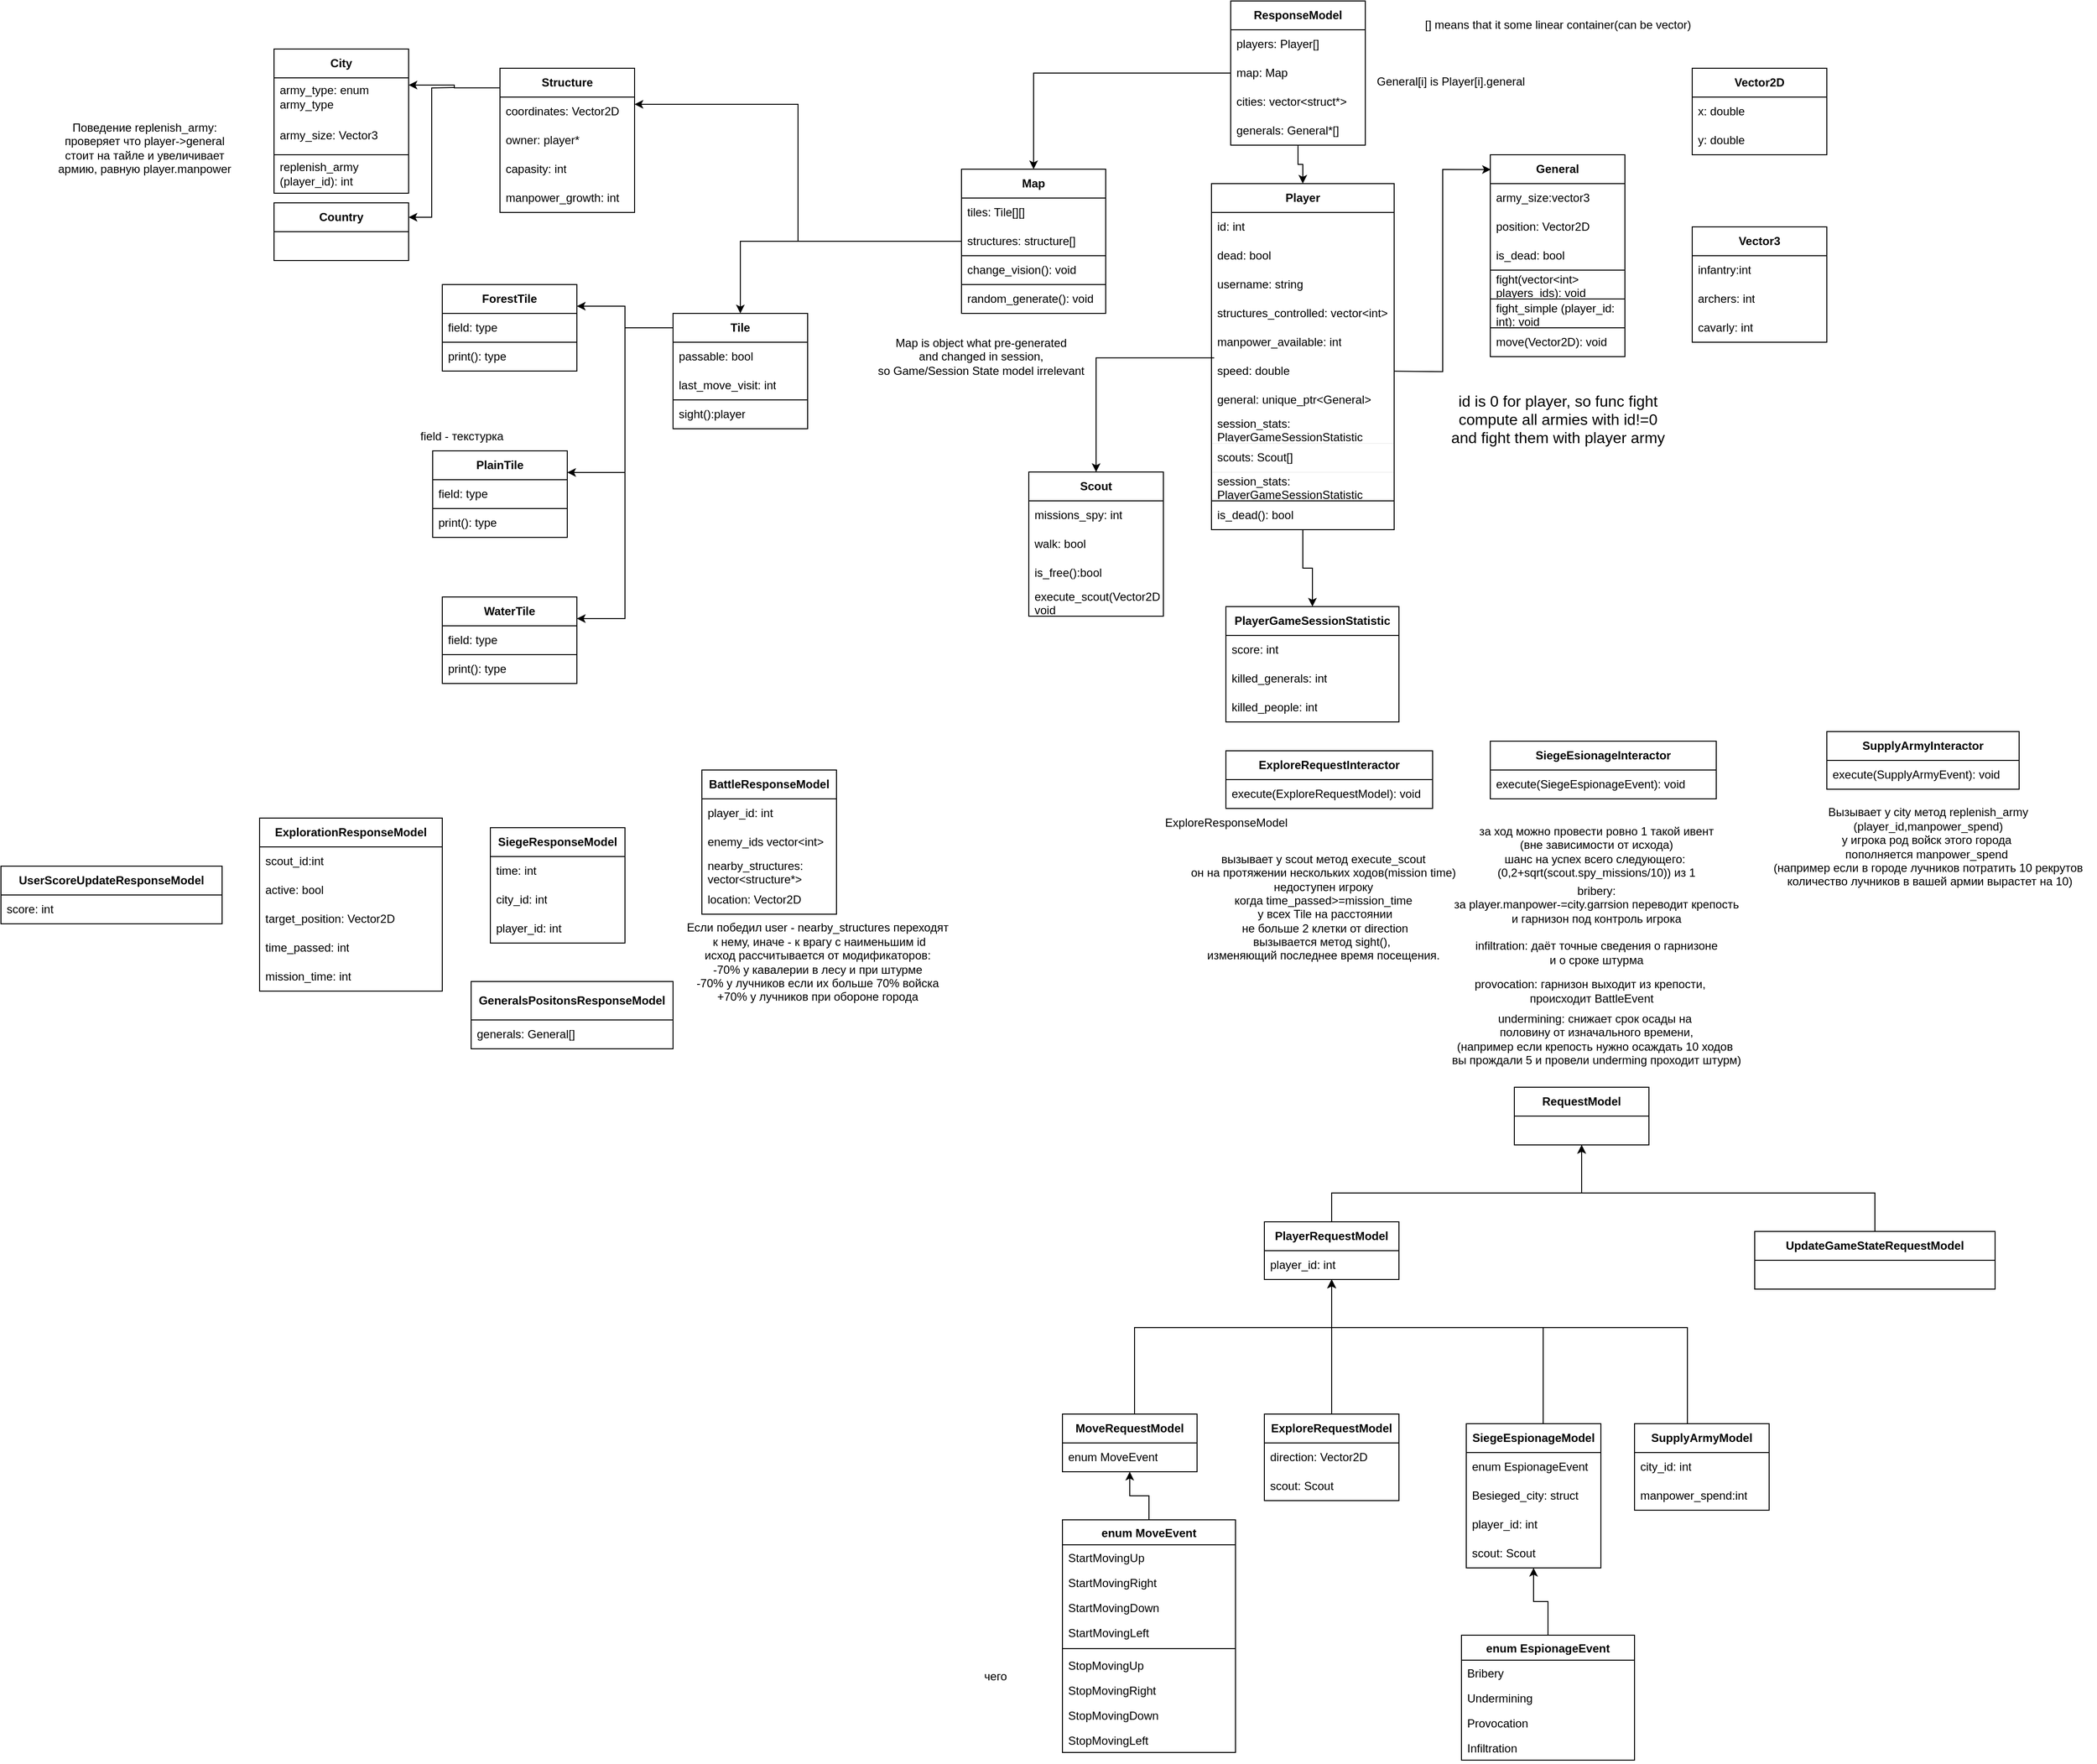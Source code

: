 <mxfile version="24.0.4" type="device">
  <diagram name="Страница — 1" id="yzaNzAWzxdTYzLEaN_Y5">
    <mxGraphModel dx="6128" dy="2436" grid="1" gridSize="10" guides="1" tooltips="1" connect="1" arrows="1" fold="1" page="1" pageScale="1" pageWidth="4000" pageHeight="4000" math="0" shadow="0">
      <root>
        <mxCell id="0" />
        <mxCell id="1" parent="0" />
        <mxCell id="KFc2IA_v9dbZra4dJyKy-28" style="edgeStyle=orthogonalEdgeStyle;rounded=0;orthogonalLoop=1;jettySize=auto;html=1;entryX=0.5;entryY=0;entryDx=0;entryDy=0;" parent="1" source="tCR5LcVjHu80V7ztG9GC-4" target="KFc2IA_v9dbZra4dJyKy-17" edge="1">
          <mxGeometry relative="1" as="geometry" />
        </mxCell>
        <mxCell id="RA97HVlU0F-vRAFUvB5s-120" style="edgeStyle=orthogonalEdgeStyle;rounded=0;orthogonalLoop=1;jettySize=auto;html=1;entryX=0.5;entryY=0;entryDx=0;entryDy=0;exitX=0.015;exitY=0.04;exitDx=0;exitDy=0;exitPerimeter=0;" edge="1" parent="1" source="tCR5LcVjHu80V7ztG9GC-11" target="RA97HVlU0F-vRAFUvB5s-110">
          <mxGeometry relative="1" as="geometry" />
        </mxCell>
        <mxCell id="tCR5LcVjHu80V7ztG9GC-4" value="&lt;b&gt;Player&lt;/b&gt;" style="swimlane;fontStyle=0;childLayout=stackLayout;horizontal=1;startSize=30;horizontalStack=0;resizeParent=1;resizeParentMax=0;resizeLast=0;collapsible=1;marginBottom=0;whiteSpace=wrap;html=1;" parent="1" vertex="1">
          <mxGeometry x="330" y="240" width="190" height="360" as="geometry" />
        </mxCell>
        <mxCell id="tCR5LcVjHu80V7ztG9GC-5" value="id: int" style="text;strokeColor=none;fillColor=none;align=left;verticalAlign=middle;spacingLeft=4;spacingRight=4;overflow=hidden;points=[[0,0.5],[1,0.5]];portConstraint=eastwest;rotatable=0;whiteSpace=wrap;html=1;" parent="tCR5LcVjHu80V7ztG9GC-4" vertex="1">
          <mxGeometry y="30" width="190" height="30" as="geometry" />
        </mxCell>
        <mxCell id="tCR5LcVjHu80V7ztG9GC-6" value="dead: bool" style="text;strokeColor=none;fillColor=none;align=left;verticalAlign=middle;spacingLeft=4;spacingRight=4;overflow=hidden;points=[[0,0.5],[1,0.5]];portConstraint=eastwest;rotatable=0;whiteSpace=wrap;html=1;" parent="tCR5LcVjHu80V7ztG9GC-4" vertex="1">
          <mxGeometry y="60" width="190" height="30" as="geometry" />
        </mxCell>
        <mxCell id="tCR5LcVjHu80V7ztG9GC-7" value="username: string" style="text;strokeColor=none;fillColor=none;align=left;verticalAlign=middle;spacingLeft=4;spacingRight=4;overflow=hidden;points=[[0,0.5],[1,0.5]];portConstraint=eastwest;rotatable=0;whiteSpace=wrap;html=1;" parent="tCR5LcVjHu80V7ztG9GC-4" vertex="1">
          <mxGeometry y="90" width="190" height="30" as="geometry" />
        </mxCell>
        <mxCell id="tCR5LcVjHu80V7ztG9GC-8" value="structures_controlled: vector&amp;lt;int&amp;gt;" style="text;strokeColor=none;fillColor=none;align=left;verticalAlign=middle;spacingLeft=4;spacingRight=4;overflow=hidden;points=[[0,0.5],[1,0.5]];portConstraint=eastwest;rotatable=0;whiteSpace=wrap;html=1;" parent="tCR5LcVjHu80V7ztG9GC-4" vertex="1">
          <mxGeometry y="120" width="190" height="30" as="geometry" />
        </mxCell>
        <mxCell id="tCR5LcVjHu80V7ztG9GC-9" value="manpower_available: int" style="text;strokeColor=none;fillColor=none;align=left;verticalAlign=middle;spacingLeft=4;spacingRight=4;overflow=hidden;points=[[0,0.5],[1,0.5]];portConstraint=eastwest;rotatable=0;whiteSpace=wrap;html=1;" parent="tCR5LcVjHu80V7ztG9GC-4" vertex="1">
          <mxGeometry y="150" width="190" height="30" as="geometry" />
        </mxCell>
        <mxCell id="tCR5LcVjHu80V7ztG9GC-11" value="speed: double" style="text;strokeColor=none;fillColor=none;align=left;verticalAlign=middle;spacingLeft=4;spacingRight=4;overflow=hidden;points=[[0,0.5],[1,0.5]];portConstraint=eastwest;rotatable=0;whiteSpace=wrap;html=1;" parent="tCR5LcVjHu80V7ztG9GC-4" vertex="1">
          <mxGeometry y="180" width="190" height="30" as="geometry" />
        </mxCell>
        <mxCell id="RA97HVlU0F-vRAFUvB5s-30" value="general: unique_ptr&amp;lt;General&amp;gt;" style="text;strokeColor=none;fillColor=none;align=left;verticalAlign=middle;spacingLeft=4;spacingRight=4;overflow=hidden;points=[[0,0.5],[1,0.5]];portConstraint=eastwest;rotatable=0;whiteSpace=wrap;html=1;" vertex="1" parent="tCR5LcVjHu80V7ztG9GC-4">
          <mxGeometry y="210" width="190" height="30" as="geometry" />
        </mxCell>
        <mxCell id="RA97HVlU0F-vRAFUvB5s-32" value="session_stats:&amp;nbsp;&lt;div&gt;&lt;span style=&quot;text-align: center; text-wrap: nowrap;&quot;&gt;PlayerGameSessionStatistic&lt;/span&gt;&lt;/div&gt;" style="text;strokeColor=none;fillColor=none;align=left;verticalAlign=middle;spacingLeft=4;spacingRight=4;overflow=hidden;points=[[0,0.5],[1,0.5]];portConstraint=eastwest;rotatable=0;whiteSpace=wrap;html=1;" vertex="1" parent="tCR5LcVjHu80V7ztG9GC-4">
          <mxGeometry y="240" width="190" height="30" as="geometry" />
        </mxCell>
        <mxCell id="tCR5LcVjHu80V7ztG9GC-14" value="scouts: Scout[]" style="text;align=left;verticalAlign=middle;spacingLeft=4;spacingRight=4;overflow=hidden;points=[[0,0.5],[1,0.5]];portConstraint=eastwest;rotatable=0;whiteSpace=wrap;html=1;strokeColor=default;strokeWidth=0;" parent="tCR5LcVjHu80V7ztG9GC-4" vertex="1">
          <mxGeometry y="270" width="190" height="30" as="geometry" />
        </mxCell>
        <mxCell id="RA97HVlU0F-vRAFUvB5s-109" value="session_stats:&amp;nbsp;&lt;div&gt;&lt;span style=&quot;text-align: center; text-wrap: nowrap;&quot;&gt;PlayerGameSessionStatistic&lt;/span&gt;&lt;/div&gt;" style="text;strokeColor=none;fillColor=none;align=left;verticalAlign=middle;spacingLeft=4;spacingRight=4;overflow=hidden;points=[[0,0.5],[1,0.5]];portConstraint=eastwest;rotatable=0;whiteSpace=wrap;html=1;" vertex="1" parent="tCR5LcVjHu80V7ztG9GC-4">
          <mxGeometry y="300" width="190" height="30" as="geometry" />
        </mxCell>
        <mxCell id="tCR5LcVjHu80V7ztG9GC-12" value="is_dead(): bool" style="text;align=left;verticalAlign=middle;spacingLeft=4;spacingRight=4;overflow=hidden;points=[[0,0.5],[1,0.5]];portConstraint=eastwest;rotatable=0;whiteSpace=wrap;html=1;strokeColor=default;" parent="tCR5LcVjHu80V7ztG9GC-4" vertex="1">
          <mxGeometry y="330" width="190" height="30" as="geometry" />
        </mxCell>
        <mxCell id="tCR5LcVjHu80V7ztG9GC-15" value="&lt;b&gt;General&lt;/b&gt;" style="swimlane;fontStyle=0;childLayout=stackLayout;horizontal=1;startSize=30;horizontalStack=0;resizeParent=1;resizeParentMax=0;resizeLast=0;collapsible=1;marginBottom=0;whiteSpace=wrap;html=1;" parent="1" vertex="1">
          <mxGeometry x="620" y="210" width="140" height="210" as="geometry" />
        </mxCell>
        <mxCell id="tCR5LcVjHu80V7ztG9GC-16" value="army_size:vector3" style="text;strokeColor=none;fillColor=none;align=left;verticalAlign=middle;spacingLeft=4;spacingRight=4;overflow=hidden;points=[[0,0.5],[1,0.5]];portConstraint=eastwest;rotatable=0;whiteSpace=wrap;html=1;" parent="tCR5LcVjHu80V7ztG9GC-15" vertex="1">
          <mxGeometry y="30" width="140" height="30" as="geometry" />
        </mxCell>
        <mxCell id="tCR5LcVjHu80V7ztG9GC-17" value="position: Vector2D" style="text;strokeColor=none;fillColor=none;align=left;verticalAlign=middle;spacingLeft=4;spacingRight=4;overflow=hidden;points=[[0,0.5],[1,0.5]];portConstraint=eastwest;rotatable=0;whiteSpace=wrap;html=1;" parent="tCR5LcVjHu80V7ztG9GC-15" vertex="1">
          <mxGeometry y="60" width="140" height="30" as="geometry" />
        </mxCell>
        <mxCell id="RA97HVlU0F-vRAFUvB5s-31" value="is_&lt;span style=&quot;background-color: initial;&quot;&gt;dead: bool&lt;/span&gt;" style="text;strokeColor=none;fillColor=none;align=left;verticalAlign=middle;spacingLeft=4;spacingRight=4;overflow=hidden;points=[[0,0.5],[1,0.5]];portConstraint=eastwest;rotatable=0;whiteSpace=wrap;html=1;" vertex="1" parent="tCR5LcVjHu80V7ztG9GC-15">
          <mxGeometry y="90" width="140" height="30" as="geometry" />
        </mxCell>
        <mxCell id="tCR5LcVjHu80V7ztG9GC-18" value="fight(vector&amp;lt;int&amp;gt; players_ids): void&amp;nbsp;" style="text;strokeColor=default;fillColor=none;align=left;verticalAlign=middle;spacingLeft=4;spacingRight=4;overflow=hidden;points=[[0,0.5],[1,0.5]];portConstraint=eastwest;rotatable=0;whiteSpace=wrap;html=1;" parent="tCR5LcVjHu80V7ztG9GC-15" vertex="1">
          <mxGeometry y="120" width="140" height="30" as="geometry" />
        </mxCell>
        <mxCell id="zGZCpvNRkM8FQ05rkQ7o-10" value="fight_simple (player_id: int): void&amp;nbsp;" style="text;strokeColor=default;fillColor=none;align=left;verticalAlign=middle;spacingLeft=4;spacingRight=4;overflow=hidden;points=[[0,0.5],[1,0.5]];portConstraint=eastwest;rotatable=0;whiteSpace=wrap;html=1;" parent="tCR5LcVjHu80V7ztG9GC-15" vertex="1">
          <mxGeometry y="150" width="140" height="30" as="geometry" />
        </mxCell>
        <mxCell id="RA97HVlU0F-vRAFUvB5s-119" value="move(Vector2D): void" style="text;strokeColor=none;fillColor=none;align=left;verticalAlign=middle;spacingLeft=4;spacingRight=4;overflow=hidden;points=[[0,0.5],[1,0.5]];portConstraint=eastwest;rotatable=0;whiteSpace=wrap;html=1;" vertex="1" parent="tCR5LcVjHu80V7ztG9GC-15">
          <mxGeometry y="180" width="140" height="30" as="geometry" />
        </mxCell>
        <mxCell id="zGZCpvNRkM8FQ05rkQ7o-1" value="&lt;b&gt;Vector2D&lt;/b&gt;" style="swimlane;fontStyle=0;childLayout=stackLayout;horizontal=1;startSize=30;horizontalStack=0;resizeParent=1;resizeParentMax=0;resizeLast=0;collapsible=1;marginBottom=0;whiteSpace=wrap;html=1;" parent="1" vertex="1">
          <mxGeometry x="830" y="120" width="140" height="90" as="geometry" />
        </mxCell>
        <mxCell id="zGZCpvNRkM8FQ05rkQ7o-2" value="x: double" style="text;strokeColor=none;fillColor=none;align=left;verticalAlign=middle;spacingLeft=4;spacingRight=4;overflow=hidden;points=[[0,0.5],[1,0.5]];portConstraint=eastwest;rotatable=0;whiteSpace=wrap;html=1;" parent="zGZCpvNRkM8FQ05rkQ7o-1" vertex="1">
          <mxGeometry y="30" width="140" height="30" as="geometry" />
        </mxCell>
        <mxCell id="zGZCpvNRkM8FQ05rkQ7o-3" value="y: double" style="text;strokeColor=none;fillColor=none;align=left;verticalAlign=middle;spacingLeft=4;spacingRight=4;overflow=hidden;points=[[0,0.5],[1,0.5]];portConstraint=eastwest;rotatable=0;whiteSpace=wrap;html=1;" parent="zGZCpvNRkM8FQ05rkQ7o-1" vertex="1">
          <mxGeometry y="60" width="140" height="30" as="geometry" />
        </mxCell>
        <mxCell id="zGZCpvNRkM8FQ05rkQ7o-5" value="&lt;b&gt;Vector3&lt;/b&gt;" style="swimlane;fontStyle=0;childLayout=stackLayout;horizontal=1;startSize=30;horizontalStack=0;resizeParent=1;resizeParentMax=0;resizeLast=0;collapsible=1;marginBottom=0;whiteSpace=wrap;html=1;" parent="1" vertex="1">
          <mxGeometry x="830" y="285" width="140" height="120" as="geometry" />
        </mxCell>
        <mxCell id="zGZCpvNRkM8FQ05rkQ7o-6" value="infantry:int" style="text;strokeColor=none;fillColor=none;align=left;verticalAlign=middle;spacingLeft=4;spacingRight=4;overflow=hidden;points=[[0,0.5],[1,0.5]];portConstraint=eastwest;rotatable=0;whiteSpace=wrap;html=1;" parent="zGZCpvNRkM8FQ05rkQ7o-5" vertex="1">
          <mxGeometry y="30" width="140" height="30" as="geometry" />
        </mxCell>
        <mxCell id="zGZCpvNRkM8FQ05rkQ7o-7" value="archers: int" style="text;strokeColor=none;fillColor=none;align=left;verticalAlign=middle;spacingLeft=4;spacingRight=4;overflow=hidden;points=[[0,0.5],[1,0.5]];portConstraint=eastwest;rotatable=0;whiteSpace=wrap;html=1;" parent="zGZCpvNRkM8FQ05rkQ7o-5" vertex="1">
          <mxGeometry y="60" width="140" height="30" as="geometry" />
        </mxCell>
        <mxCell id="zGZCpvNRkM8FQ05rkQ7o-8" value="cavarly: int" style="text;strokeColor=none;fillColor=none;align=left;verticalAlign=middle;spacingLeft=4;spacingRight=4;overflow=hidden;points=[[0,0.5],[1,0.5]];portConstraint=eastwest;rotatable=0;whiteSpace=wrap;html=1;" parent="zGZCpvNRkM8FQ05rkQ7o-5" vertex="1">
          <mxGeometry y="90" width="140" height="30" as="geometry" />
        </mxCell>
        <mxCell id="zGZCpvNRkM8FQ05rkQ7o-14" value="id is 0 for player, so func fight&lt;br&gt;&amp;nbsp;compute all armies with id!=0&amp;nbsp;&lt;div&gt;and fight them with player army&lt;/div&gt;" style="text;html=1;align=center;verticalAlign=middle;resizable=0;points=[];autosize=1;strokeColor=none;fillColor=none;fontSize=16;" parent="1" vertex="1">
          <mxGeometry x="565" y="450" width="250" height="70" as="geometry" />
        </mxCell>
        <mxCell id="KFc2IA_v9dbZra4dJyKy-30" style="edgeStyle=orthogonalEdgeStyle;rounded=0;orthogonalLoop=1;jettySize=auto;html=1;entryX=0.5;entryY=0;entryDx=0;entryDy=0;" parent="1" source="KFc2IA_v9dbZra4dJyKy-1" target="tCR5LcVjHu80V7ztG9GC-4" edge="1">
          <mxGeometry relative="1" as="geometry" />
        </mxCell>
        <mxCell id="KFc2IA_v9dbZra4dJyKy-1" value="&lt;b&gt;ResponseModel&lt;/b&gt;" style="swimlane;fontStyle=0;childLayout=stackLayout;horizontal=1;startSize=30;horizontalStack=0;resizeParent=1;resizeParentMax=0;resizeLast=0;collapsible=1;marginBottom=0;whiteSpace=wrap;html=1;" parent="1" vertex="1">
          <mxGeometry x="350" y="50" width="140" height="150" as="geometry" />
        </mxCell>
        <mxCell id="KFc2IA_v9dbZra4dJyKy-2" value="players: Player[]" style="text;strokeColor=none;fillColor=none;align=left;verticalAlign=middle;spacingLeft=4;spacingRight=4;overflow=hidden;points=[[0,0.5],[1,0.5]];portConstraint=eastwest;rotatable=0;whiteSpace=wrap;html=1;" parent="KFc2IA_v9dbZra4dJyKy-1" vertex="1">
          <mxGeometry y="30" width="140" height="30" as="geometry" />
        </mxCell>
        <mxCell id="KFc2IA_v9dbZra4dJyKy-4" value="map: Map" style="text;strokeColor=none;fillColor=none;align=left;verticalAlign=middle;spacingLeft=4;spacingRight=4;overflow=hidden;points=[[0,0.5],[1,0.5]];portConstraint=eastwest;rotatable=0;whiteSpace=wrap;html=1;" parent="KFc2IA_v9dbZra4dJyKy-1" vertex="1">
          <mxGeometry y="60" width="140" height="30" as="geometry" />
        </mxCell>
        <mxCell id="KFc2IA_v9dbZra4dJyKy-31" value="cities: vector&amp;lt;struct*&amp;gt;" style="text;strokeColor=none;fillColor=none;align=left;verticalAlign=middle;spacingLeft=4;spacingRight=4;overflow=hidden;points=[[0,0.5],[1,0.5]];portConstraint=eastwest;rotatable=0;whiteSpace=wrap;html=1;" parent="KFc2IA_v9dbZra4dJyKy-1" vertex="1">
          <mxGeometry y="90" width="140" height="30" as="geometry" />
        </mxCell>
        <mxCell id="RA97HVlU0F-vRAFUvB5s-27" value="generals: General*[]" style="text;strokeColor=none;fillColor=none;align=left;verticalAlign=middle;spacingLeft=4;spacingRight=4;overflow=hidden;points=[[0,0.5],[1,0.5]];portConstraint=eastwest;rotatable=0;whiteSpace=wrap;html=1;" vertex="1" parent="KFc2IA_v9dbZra4dJyKy-1">
          <mxGeometry y="120" width="140" height="30" as="geometry" />
        </mxCell>
        <mxCell id="KFc2IA_v9dbZra4dJyKy-17" value="&lt;span style=&quot;text-wrap: nowrap; background-color: rgb(255, 255, 255);&quot;&gt;&lt;b&gt;PlayerGameSessionStatistic&lt;/b&gt;&lt;/span&gt;" style="swimlane;fontStyle=0;childLayout=stackLayout;horizontal=1;startSize=30;horizontalStack=0;resizeParent=1;resizeParentMax=0;resizeLast=0;collapsible=1;marginBottom=0;whiteSpace=wrap;html=1;" parent="1" vertex="1">
          <mxGeometry x="345" y="680" width="180" height="120" as="geometry" />
        </mxCell>
        <mxCell id="KFc2IA_v9dbZra4dJyKy-18" value="score: int" style="text;strokeColor=none;fillColor=none;align=left;verticalAlign=middle;spacingLeft=4;spacingRight=4;overflow=hidden;points=[[0,0.5],[1,0.5]];portConstraint=eastwest;rotatable=0;whiteSpace=wrap;html=1;" parent="KFc2IA_v9dbZra4dJyKy-17" vertex="1">
          <mxGeometry y="30" width="180" height="30" as="geometry" />
        </mxCell>
        <mxCell id="KFc2IA_v9dbZra4dJyKy-19" value="killed_generals: int" style="text;strokeColor=none;fillColor=none;align=left;verticalAlign=middle;spacingLeft=4;spacingRight=4;overflow=hidden;points=[[0,0.5],[1,0.5]];portConstraint=eastwest;rotatable=0;whiteSpace=wrap;html=1;" parent="KFc2IA_v9dbZra4dJyKy-17" vertex="1">
          <mxGeometry y="60" width="180" height="30" as="geometry" />
        </mxCell>
        <mxCell id="KFc2IA_v9dbZra4dJyKy-20" value="killed_people: int" style="text;strokeColor=none;fillColor=none;align=left;verticalAlign=middle;spacingLeft=4;spacingRight=4;overflow=hidden;points=[[0,0.5],[1,0.5]];portConstraint=eastwest;rotatable=0;whiteSpace=wrap;html=1;" parent="KFc2IA_v9dbZra4dJyKy-17" vertex="1">
          <mxGeometry y="90" width="180" height="30" as="geometry" />
        </mxCell>
        <mxCell id="KFc2IA_v9dbZra4dJyKy-29" style="edgeStyle=orthogonalEdgeStyle;rounded=0;orthogonalLoop=1;jettySize=auto;html=1;entryX=0.004;entryY=0.073;entryDx=0;entryDy=0;entryPerimeter=0;" parent="1" target="tCR5LcVjHu80V7ztG9GC-15" edge="1">
          <mxGeometry relative="1" as="geometry">
            <mxPoint x="520" y="435.067" as="sourcePoint" />
          </mxGeometry>
        </mxCell>
        <mxCell id="KFc2IA_v9dbZra4dJyKy-32" style="edgeStyle=orthogonalEdgeStyle;rounded=0;orthogonalLoop=1;jettySize=auto;html=1;entryX=0.5;entryY=0;entryDx=0;entryDy=0;" parent="1" source="KFc2IA_v9dbZra4dJyKy-4" target="KFc2IA_v9dbZra4dJyKy-37" edge="1">
          <mxGeometry relative="1" as="geometry">
            <mxPoint x="180" y="270" as="targetPoint" />
          </mxGeometry>
        </mxCell>
        <mxCell id="KFc2IA_v9dbZra4dJyKy-37" value="&lt;b&gt;Map&lt;/b&gt;" style="swimlane;fontStyle=0;childLayout=stackLayout;horizontal=1;startSize=30;horizontalStack=0;resizeParent=1;resizeParentMax=0;resizeLast=0;collapsible=1;marginBottom=0;whiteSpace=wrap;html=1;" parent="1" vertex="1">
          <mxGeometry x="70" y="225" width="150" height="150" as="geometry" />
        </mxCell>
        <mxCell id="KFc2IA_v9dbZra4dJyKy-38" value="tiles: Tile[][]" style="text;strokeColor=none;fillColor=none;align=left;verticalAlign=middle;spacingLeft=4;spacingRight=4;overflow=hidden;points=[[0,0.5],[1,0.5]];portConstraint=eastwest;rotatable=0;whiteSpace=wrap;html=1;" parent="KFc2IA_v9dbZra4dJyKy-37" vertex="1">
          <mxGeometry y="30" width="150" height="30" as="geometry" />
        </mxCell>
        <mxCell id="KFc2IA_v9dbZra4dJyKy-61" value="structures: structure[]" style="text;strokeColor=none;fillColor=none;align=left;verticalAlign=middle;spacingLeft=4;spacingRight=4;overflow=hidden;points=[[0,0.5],[1,0.5]];portConstraint=eastwest;rotatable=0;whiteSpace=wrap;html=1;" parent="KFc2IA_v9dbZra4dJyKy-37" vertex="1">
          <mxGeometry y="60" width="150" height="30" as="geometry" />
        </mxCell>
        <mxCell id="KFc2IA_v9dbZra4dJyKy-39" value="change_vision(): void" style="text;strokeColor=default;fillColor=none;align=left;verticalAlign=middle;spacingLeft=4;spacingRight=4;overflow=hidden;points=[[0,0.5],[1,0.5]];portConstraint=eastwest;rotatable=0;whiteSpace=wrap;html=1;" parent="KFc2IA_v9dbZra4dJyKy-37" vertex="1">
          <mxGeometry y="90" width="150" height="30" as="geometry" />
        </mxCell>
        <mxCell id="KFc2IA_v9dbZra4dJyKy-40" value="random_generate(): void" style="text;strokeColor=none;fillColor=none;align=left;verticalAlign=middle;spacingLeft=4;spacingRight=4;overflow=hidden;points=[[0,0.5],[1,0.5]];portConstraint=eastwest;rotatable=0;whiteSpace=wrap;html=1;" parent="KFc2IA_v9dbZra4dJyKy-37" vertex="1">
          <mxGeometry y="120" width="150" height="30" as="geometry" />
        </mxCell>
        <mxCell id="KFc2IA_v9dbZra4dJyKy-41" value="[] means that it some linear container(can be vector)" style="text;html=1;align=center;verticalAlign=middle;resizable=0;points=[];autosize=1;strokeColor=none;fillColor=none;" parent="1" vertex="1">
          <mxGeometry x="540" y="60" width="300" height="30" as="geometry" />
        </mxCell>
        <mxCell id="KFc2IA_v9dbZra4dJyKy-51" value="Map is object what pre-generated&lt;div&gt;&amp;nbsp;and changed in session,&amp;nbsp;&lt;div&gt;so Game/Session State model irrelevant&lt;/div&gt;&lt;/div&gt;" style="text;html=1;align=center;verticalAlign=middle;resizable=0;points=[];autosize=1;strokeColor=none;fillColor=none;" parent="1" vertex="1">
          <mxGeometry x="-30" y="390" width="240" height="60" as="geometry" />
        </mxCell>
        <mxCell id="KFc2IA_v9dbZra4dJyKy-90" style="edgeStyle=orthogonalEdgeStyle;rounded=0;orthogonalLoop=1;jettySize=auto;html=1;exitX=0.001;exitY=0.136;exitDx=0;exitDy=0;exitPerimeter=0;entryX=1;entryY=0.25;entryDx=0;entryDy=0;" parent="1" source="KFc2IA_v9dbZra4dJyKy-53" target="KFc2IA_v9dbZra4dJyKy-92" edge="1">
          <mxGeometry relative="1" as="geometry">
            <mxPoint x="-501.455" y="160" as="targetPoint" />
          </mxGeometry>
        </mxCell>
        <mxCell id="KFc2IA_v9dbZra4dJyKy-100" style="edgeStyle=orthogonalEdgeStyle;rounded=0;orthogonalLoop=1;jettySize=auto;html=1;entryX=1;entryY=0.25;entryDx=0;entryDy=0;" parent="1" target="KFc2IA_v9dbZra4dJyKy-96" edge="1">
          <mxGeometry relative="1" as="geometry">
            <mxPoint x="-457" y="140" as="sourcePoint" />
          </mxGeometry>
        </mxCell>
        <mxCell id="KFc2IA_v9dbZra4dJyKy-53" value="&lt;b&gt;Structure&lt;/b&gt;" style="swimlane;fontStyle=0;childLayout=stackLayout;horizontal=1;startSize=30;horizontalStack=0;resizeParent=1;resizeParentMax=0;resizeLast=0;collapsible=1;marginBottom=0;whiteSpace=wrap;html=1;" parent="1" vertex="1">
          <mxGeometry x="-410" y="120" width="140" height="150" as="geometry" />
        </mxCell>
        <mxCell id="KFc2IA_v9dbZra4dJyKy-55" value="coordinates: Vector2D" style="text;strokeColor=none;fillColor=none;align=left;verticalAlign=middle;spacingLeft=4;spacingRight=4;overflow=hidden;points=[[0,0.5],[1,0.5]];portConstraint=eastwest;rotatable=0;whiteSpace=wrap;html=1;" parent="KFc2IA_v9dbZra4dJyKy-53" vertex="1">
          <mxGeometry y="30" width="140" height="30" as="geometry" />
        </mxCell>
        <mxCell id="KFc2IA_v9dbZra4dJyKy-56" value="owner: player*" style="text;strokeColor=none;fillColor=none;align=left;verticalAlign=middle;spacingLeft=4;spacingRight=4;overflow=hidden;points=[[0,0.5],[1,0.5]];portConstraint=eastwest;rotatable=0;whiteSpace=wrap;html=1;" parent="KFc2IA_v9dbZra4dJyKy-53" vertex="1">
          <mxGeometry y="60" width="140" height="30" as="geometry" />
        </mxCell>
        <mxCell id="KFc2IA_v9dbZra4dJyKy-88" value="capasity: int&lt;span style=&quot;color: rgba(0, 0, 0, 0); font-family: monospace; font-size: 0px; text-wrap: nowrap;&quot;&gt;%3CmxGraphModel%3E%3Croot%3E%3CmxCell%20id%3D%220%22%2F%3E%3CmxCell%20id%3D%221%22%20parent%3D%220%22%2F%3E%3CmxCell%20id%3D%222%22%20value%3D%22%26lt%3Bb%26gt%3BPlainTile%26lt%3B%2Fb%26gt%3B%22%20style%3D%22swimlane%3BfontStyle%3D0%3BchildLayout%3DstackLayout%3Bhorizontal%3D1%3BstartSize%3D30%3BhorizontalStack%3D0%3BresizeParent%3D1%3BresizeParentMax%3D0%3BresizeLast%3D0%3Bcollapsible%3D1%3BmarginBottom%3D0%3BwhiteSpace%3Dwrap%3Bhtml%3D1%3B%22%20vertex%3D%221%22%20parent%3D%221%22%3E%3CmxGeometry%20x%3D%22-390%22%20y%3D%22560%22%20width%3D%22140%22%20height%3D%2290%22%20as%3D%22geometry%22%2F%3E%3C%2FmxCell%3E%3CmxCell%20id%3D%223%22%20value%3D%22field%3A%20type%22%20style%3D%22text%3BstrokeColor%3Dnone%3BfillColor%3Dnone%3Balign%3Dleft%3BverticalAlign%3Dmiddle%3BspacingLeft%3D4%3BspacingRight%3D4%3Boverflow%3Dhidden%3Bpoints%3D%5B%5B0%2C0.5%5D%2C%5B1%2C0.5%5D%5D%3BportConstraint%3Deastwest%3Brotatable%3D0%3BwhiteSpace%3Dwrap%3Bhtml%3D1%3B%22%20vertex%3D%221%22%20parent%3D%222%22%3E%3CmxGeometry%20y%3D%2230%22%20width%3D%22140%22%20height%3D%2230%22%20as%3D%22geometry%22%2F%3E%3C%2FmxCell%3E%3CmxCell%20id%3D%224%22%20value%3D%22print()%3A%20type%22%20style%3D%22text%3BstrokeColor%3Ddefault%3BfillColor%3Dnone%3Balign%3Dleft%3BverticalAlign%3Dmiddle%3BspacingLeft%3D4%3BspacingRight%3D4%3Boverflow%3Dhidden%3Bpoints%3D%5B%5B0%2C0.5%5D%2C%5B1%2C0.5%5D%5D%3BportConstraint%3Deastwest%3Brotatable%3D0%3BwhiteSpace%3Dwrap%3Bhtml%3D1%3B%22%20vertex%3D%221%22%20parent%3D%222%22%3E%3CmxGeometry%20y%3D%2260%22%20width%3D%22140%22%20height%3D%2230%22%20as%3D%22geometry%22%2F%3E%3C%2FmxCell%3E%3C%2Froot%3E%3C%2FmxGraphModel%3E&lt;/span&gt;" style="text;strokeColor=none;fillColor=none;align=left;verticalAlign=middle;spacingLeft=4;spacingRight=4;overflow=hidden;points=[[0,0.5],[1,0.5]];portConstraint=eastwest;rotatable=0;whiteSpace=wrap;html=1;" parent="KFc2IA_v9dbZra4dJyKy-53" vertex="1">
          <mxGeometry y="90" width="140" height="30" as="geometry" />
        </mxCell>
        <mxCell id="KFc2IA_v9dbZra4dJyKy-89" value="manpower_growth: int" style="text;strokeColor=none;fillColor=none;align=left;verticalAlign=middle;spacingLeft=4;spacingRight=4;overflow=hidden;points=[[0,0.5],[1,0.5]];portConstraint=eastwest;rotatable=0;whiteSpace=wrap;html=1;" parent="KFc2IA_v9dbZra4dJyKy-53" vertex="1">
          <mxGeometry y="120" width="140" height="30" as="geometry" />
        </mxCell>
        <mxCell id="KFc2IA_v9dbZra4dJyKy-57" value="&lt;b&gt;Tile&lt;/b&gt;" style="swimlane;fontStyle=0;childLayout=stackLayout;horizontal=1;startSize=30;horizontalStack=0;resizeParent=1;resizeParentMax=0;resizeLast=0;collapsible=1;marginBottom=0;whiteSpace=wrap;html=1;" parent="1" vertex="1">
          <mxGeometry x="-230" y="375" width="140" height="120" as="geometry" />
        </mxCell>
        <mxCell id="KFc2IA_v9dbZra4dJyKy-58" value="passable: bool" style="text;strokeColor=none;fillColor=none;align=left;verticalAlign=middle;spacingLeft=4;spacingRight=4;overflow=hidden;points=[[0,0.5],[1,0.5]];portConstraint=eastwest;rotatable=0;whiteSpace=wrap;html=1;" parent="KFc2IA_v9dbZra4dJyKy-57" vertex="1">
          <mxGeometry y="30" width="140" height="30" as="geometry" />
        </mxCell>
        <mxCell id="KFc2IA_v9dbZra4dJyKy-59" value="last_move_visit: int" style="text;strokeColor=none;fillColor=none;align=left;verticalAlign=middle;spacingLeft=4;spacingRight=4;overflow=hidden;points=[[0,0.5],[1,0.5]];portConstraint=eastwest;rotatable=0;whiteSpace=wrap;html=1;" parent="KFc2IA_v9dbZra4dJyKy-57" vertex="1">
          <mxGeometry y="60" width="140" height="30" as="geometry" />
        </mxCell>
        <mxCell id="KFc2IA_v9dbZra4dJyKy-60" value="sight():player" style="text;strokeColor=default;fillColor=none;align=left;verticalAlign=middle;spacingLeft=4;spacingRight=4;overflow=hidden;points=[[0,0.5],[1,0.5]];portConstraint=eastwest;rotatable=0;whiteSpace=wrap;html=1;" parent="KFc2IA_v9dbZra4dJyKy-57" vertex="1">
          <mxGeometry y="90" width="140" height="30" as="geometry" />
        </mxCell>
        <mxCell id="KFc2IA_v9dbZra4dJyKy-62" style="edgeStyle=orthogonalEdgeStyle;rounded=0;orthogonalLoop=1;jettySize=auto;html=1;" parent="1" source="KFc2IA_v9dbZra4dJyKy-61" target="KFc2IA_v9dbZra4dJyKy-57" edge="1">
          <mxGeometry relative="1" as="geometry" />
        </mxCell>
        <mxCell id="KFc2IA_v9dbZra4dJyKy-63" style="edgeStyle=orthogonalEdgeStyle;rounded=0;orthogonalLoop=1;jettySize=auto;html=1;exitX=0;exitY=0.5;exitDx=0;exitDy=0;entryX=1;entryY=0.25;entryDx=0;entryDy=0;" parent="1" source="KFc2IA_v9dbZra4dJyKy-61" target="KFc2IA_v9dbZra4dJyKy-53" edge="1">
          <mxGeometry relative="1" as="geometry" />
        </mxCell>
        <mxCell id="KFc2IA_v9dbZra4dJyKy-68" value="&lt;b&gt;ForestTile&lt;/b&gt;" style="swimlane;fontStyle=0;childLayout=stackLayout;horizontal=1;startSize=30;horizontalStack=0;resizeParent=1;resizeParentMax=0;resizeLast=0;collapsible=1;marginBottom=0;whiteSpace=wrap;html=1;" parent="1" vertex="1">
          <mxGeometry x="-470" y="345" width="140" height="90" as="geometry" />
        </mxCell>
        <mxCell id="KFc2IA_v9dbZra4dJyKy-69" value="field: type" style="text;strokeColor=none;fillColor=none;align=left;verticalAlign=middle;spacingLeft=4;spacingRight=4;overflow=hidden;points=[[0,0.5],[1,0.5]];portConstraint=eastwest;rotatable=0;whiteSpace=wrap;html=1;" parent="KFc2IA_v9dbZra4dJyKy-68" vertex="1">
          <mxGeometry y="30" width="140" height="30" as="geometry" />
        </mxCell>
        <mxCell id="KFc2IA_v9dbZra4dJyKy-70" value="print(): type" style="text;strokeColor=default;fillColor=none;align=left;verticalAlign=middle;spacingLeft=4;spacingRight=4;overflow=hidden;points=[[0,0.5],[1,0.5]];portConstraint=eastwest;rotatable=0;whiteSpace=wrap;html=1;" parent="KFc2IA_v9dbZra4dJyKy-68" vertex="1">
          <mxGeometry y="60" width="140" height="30" as="geometry" />
        </mxCell>
        <mxCell id="KFc2IA_v9dbZra4dJyKy-72" value="field - текстурка" style="text;html=1;align=center;verticalAlign=middle;resizable=0;points=[];autosize=1;strokeColor=none;fillColor=none;" parent="1" vertex="1">
          <mxGeometry x="-505" y="488" width="110" height="30" as="geometry" />
        </mxCell>
        <mxCell id="KFc2IA_v9dbZra4dJyKy-74" value="&lt;b&gt;PlainTile&lt;/b&gt;" style="swimlane;fontStyle=0;childLayout=stackLayout;horizontal=1;startSize=30;horizontalStack=0;resizeParent=1;resizeParentMax=0;resizeLast=0;collapsible=1;marginBottom=0;whiteSpace=wrap;html=1;" parent="1" vertex="1">
          <mxGeometry x="-480" y="518" width="140" height="90" as="geometry" />
        </mxCell>
        <mxCell id="KFc2IA_v9dbZra4dJyKy-75" value="field: type" style="text;strokeColor=none;fillColor=none;align=left;verticalAlign=middle;spacingLeft=4;spacingRight=4;overflow=hidden;points=[[0,0.5],[1,0.5]];portConstraint=eastwest;rotatable=0;whiteSpace=wrap;html=1;" parent="KFc2IA_v9dbZra4dJyKy-74" vertex="1">
          <mxGeometry y="30" width="140" height="30" as="geometry" />
        </mxCell>
        <mxCell id="KFc2IA_v9dbZra4dJyKy-76" value="print(): type" style="text;strokeColor=default;fillColor=none;align=left;verticalAlign=middle;spacingLeft=4;spacingRight=4;overflow=hidden;points=[[0,0.5],[1,0.5]];portConstraint=eastwest;rotatable=0;whiteSpace=wrap;html=1;" parent="KFc2IA_v9dbZra4dJyKy-74" vertex="1">
          <mxGeometry y="60" width="140" height="30" as="geometry" />
        </mxCell>
        <mxCell id="KFc2IA_v9dbZra4dJyKy-77" value="&lt;b&gt;WaterTile&lt;/b&gt;" style="swimlane;fontStyle=0;childLayout=stackLayout;horizontal=1;startSize=30;horizontalStack=0;resizeParent=1;resizeParentMax=0;resizeLast=0;collapsible=1;marginBottom=0;whiteSpace=wrap;html=1;" parent="1" vertex="1">
          <mxGeometry x="-470" y="670" width="140" height="90" as="geometry" />
        </mxCell>
        <mxCell id="KFc2IA_v9dbZra4dJyKy-78" value="field: type" style="text;strokeColor=none;fillColor=none;align=left;verticalAlign=middle;spacingLeft=4;spacingRight=4;overflow=hidden;points=[[0,0.5],[1,0.5]];portConstraint=eastwest;rotatable=0;whiteSpace=wrap;html=1;" parent="KFc2IA_v9dbZra4dJyKy-77" vertex="1">
          <mxGeometry y="30" width="140" height="30" as="geometry" />
        </mxCell>
        <mxCell id="KFc2IA_v9dbZra4dJyKy-79" value="print(): type" style="text;strokeColor=default;fillColor=none;align=left;verticalAlign=middle;spacingLeft=4;spacingRight=4;overflow=hidden;points=[[0,0.5],[1,0.5]];portConstraint=eastwest;rotatable=0;whiteSpace=wrap;html=1;" parent="KFc2IA_v9dbZra4dJyKy-77" vertex="1">
          <mxGeometry y="60" width="140" height="30" as="geometry" />
        </mxCell>
        <mxCell id="KFc2IA_v9dbZra4dJyKy-92" value="&lt;b&gt;City&lt;/b&gt;" style="swimlane;fontStyle=0;childLayout=stackLayout;horizontal=1;startSize=30;horizontalStack=0;resizeParent=1;resizeParentMax=0;resizeLast=0;collapsible=1;marginBottom=0;whiteSpace=wrap;html=1;" parent="1" vertex="1">
          <mxGeometry x="-645" y="100" width="140" height="150" as="geometry" />
        </mxCell>
        <mxCell id="KFc2IA_v9dbZra4dJyKy-93" value="army_type: enum army_type&lt;span style=&quot;color: rgba(0, 0, 0, 0); font-family: monospace; font-size: 0px; text-wrap: nowrap;&quot;&gt;%3CmxGraphModel%3E%3Croot%3E%3CmxCell%20id%3D%220%22%2F%3E%3CmxCell%20id%3D%221%22%20parent%3D%220%22%2F%3E%3CmxCell%20id%3D%222%22%20style%3D%22edgeStyle%3DorthogonalEdgeStyle%3Brounded%3D0%3BorthogonalLoop%3D1%3BjettySize%3Dauto%3Bhtml%3D1%3BexitX%3D-0.02%3BexitY%3D0.16%3BexitDx%3D0%3BexitDy%3D0%3BexitPerimeter%3D0%3B%22%20edge%3D%221%22%20parent%3D%221%22%3E%3CmxGeometry%20relative%3D%221%22%20as%3D%22geometry%22%3E%3CmxPoint%20x%3D%22-500%22%20y%3D%22250%22%20as%3D%22targetPoint%22%2F%3E%3CmxPoint%20x%3D%22-403%22%20y%3D%22154%22%20as%3D%22sourcePoint%22%2F%3E%3C%2FmxGeometry%3E%3C%2FmxCell%3E%3C%2Froot%3E%3C%2FmxGraphModel%3E&lt;/span&gt;" style="text;strokeColor=none;fillColor=none;align=left;verticalAlign=middle;spacingLeft=4;spacingRight=4;overflow=hidden;points=[[0,0.5],[1,0.5]];portConstraint=eastwest;rotatable=0;whiteSpace=wrap;html=1;" parent="KFc2IA_v9dbZra4dJyKy-92" vertex="1">
          <mxGeometry y="30" width="140" height="40" as="geometry" />
        </mxCell>
        <mxCell id="RA97HVlU0F-vRAFUvB5s-126" value="army_size: Vector3&lt;span style=&quot;color: rgba(0, 0, 0, 0); font-family: monospace; font-size: 0px; text-wrap: nowrap;&quot;&gt;%3E%3Croot%3E%3CmxCell%20id%3D%220%22%2F%3E%3CmxCell%20id%3D%221%22%20parent%3D%220%22%2F%3E%3CmxCell%20id%3D%222%22%20style%3D%22edgeStyle%3DorthogonalEdgeStyle%3Brounded%3D0%3BorthogonalLoop%3D1%3BjettySize%3Dauto%3Bhtml%3D1%3BexitX%3D-0.02%3BexitY%3D0.16%3BexitDx%3D0%3BexitDy%3D0%3BexitPerimeter%3D0%3B%22%20edge%3D%221%22%20parent%3D%221%22%3E%3CmxGeometry%20relative%3D%221%22%20as%3D%22geometry%22%3E%3CmxPoint%20x%3D%22-500%22%20y%3D%22250%22%20as%3D%22targetPoint%22%2F%3E%3CmxPoint%20x%3D%22-403%22%20y%3D%22154%22%20as%3D%22sourcePoint%22%2F%3E%3C%2FmxGeometry%3E%3C%2FmxCell%3E%3C%2Froot%3E%3C%2FmxGraphModel%3E&lt;/span&gt;" style="text;strokeColor=none;fillColor=none;align=left;verticalAlign=middle;spacingLeft=4;spacingRight=4;overflow=hidden;points=[[0,0.5],[1,0.5]];portConstraint=eastwest;rotatable=0;whiteSpace=wrap;html=1;" vertex="1" parent="KFc2IA_v9dbZra4dJyKy-92">
          <mxGeometry y="70" width="140" height="40" as="geometry" />
        </mxCell>
        <mxCell id="KFc2IA_v9dbZra4dJyKy-104" value="replenish_army&lt;div&gt;(player_id): int&lt;/div&gt;" style="text;strokeColor=default;fillColor=none;align=left;verticalAlign=middle;spacingLeft=4;spacingRight=4;overflow=hidden;points=[[0,0.5],[1,0.5]];portConstraint=eastwest;rotatable=0;whiteSpace=wrap;html=1;" parent="KFc2IA_v9dbZra4dJyKy-92" vertex="1">
          <mxGeometry y="110" width="140" height="40" as="geometry" />
        </mxCell>
        <mxCell id="KFc2IA_v9dbZra4dJyKy-96" value="&lt;b&gt;Country&lt;/b&gt;" style="swimlane;fontStyle=0;childLayout=stackLayout;horizontal=1;startSize=30;horizontalStack=0;resizeParent=1;resizeParentMax=0;resizeLast=0;collapsible=1;marginBottom=0;whiteSpace=wrap;html=1;" parent="1" vertex="1">
          <mxGeometry x="-645" y="260" width="140" height="60" as="geometry" />
        </mxCell>
        <mxCell id="KFc2IA_v9dbZra4dJyKy-101" style="edgeStyle=orthogonalEdgeStyle;rounded=0;orthogonalLoop=1;jettySize=auto;html=1;exitX=0;exitY=0.5;exitDx=0;exitDy=0;entryX=1;entryY=0.25;entryDx=0;entryDy=0;" parent="1" source="KFc2IA_v9dbZra4dJyKy-58" target="KFc2IA_v9dbZra4dJyKy-68" edge="1">
          <mxGeometry relative="1" as="geometry">
            <Array as="points">
              <mxPoint x="-230" y="390" />
              <mxPoint x="-280" y="390" />
              <mxPoint x="-280" y="368" />
            </Array>
          </mxGeometry>
        </mxCell>
        <mxCell id="KFc2IA_v9dbZra4dJyKy-102" style="edgeStyle=orthogonalEdgeStyle;rounded=0;orthogonalLoop=1;jettySize=auto;html=1;exitX=0;exitY=0.5;exitDx=0;exitDy=0;entryX=1;entryY=0.25;entryDx=0;entryDy=0;" parent="1" source="KFc2IA_v9dbZra4dJyKy-59" target="KFc2IA_v9dbZra4dJyKy-74" edge="1">
          <mxGeometry relative="1" as="geometry">
            <Array as="points">
              <mxPoint x="-230" y="390" />
              <mxPoint x="-280" y="390" />
              <mxPoint x="-280" y="541" />
            </Array>
          </mxGeometry>
        </mxCell>
        <mxCell id="KFc2IA_v9dbZra4dJyKy-103" style="edgeStyle=orthogonalEdgeStyle;rounded=0;orthogonalLoop=1;jettySize=auto;html=1;exitX=0;exitY=0.5;exitDx=0;exitDy=0;entryX=1;entryY=0.25;entryDx=0;entryDy=0;" parent="1" source="KFc2IA_v9dbZra4dJyKy-60" target="KFc2IA_v9dbZra4dJyKy-77" edge="1">
          <mxGeometry relative="1" as="geometry">
            <Array as="points">
              <mxPoint x="-230" y="390" />
              <mxPoint x="-280" y="390" />
              <mxPoint x="-280" y="693" />
            </Array>
          </mxGeometry>
        </mxCell>
        <mxCell id="KFc2IA_v9dbZra4dJyKy-105" value="Поведение&amp;nbsp;&lt;span style=&quot;text-align: left; text-wrap: wrap;&quot;&gt;replenish_army&lt;/span&gt;:&lt;div&gt;проверяет что player-&amp;gt;general&lt;br&gt;стоит на тайле и увеличивает&lt;br&gt;армию, равную player.manpower&lt;/div&gt;" style="text;html=1;align=center;verticalAlign=middle;resizable=0;points=[];autosize=1;strokeColor=none;fillColor=none;" parent="1" vertex="1">
          <mxGeometry x="-880" y="168" width="200" height="70" as="geometry" />
        </mxCell>
        <mxCell id="RA97HVlU0F-vRAFUvB5s-1" value="&lt;b&gt;BattleResponseModel&lt;/b&gt;" style="swimlane;fontStyle=0;childLayout=stackLayout;horizontal=1;startSize=30;horizontalStack=0;resizeParent=1;resizeParentMax=0;resizeLast=0;collapsible=1;marginBottom=0;whiteSpace=wrap;html=1;" vertex="1" parent="1">
          <mxGeometry x="-200" y="850" width="140" height="150" as="geometry" />
        </mxCell>
        <mxCell id="RA97HVlU0F-vRAFUvB5s-2" value="player_id: int" style="text;strokeColor=none;fillColor=none;align=left;verticalAlign=middle;spacingLeft=4;spacingRight=4;overflow=hidden;points=[[0,0.5],[1,0.5]];portConstraint=eastwest;rotatable=0;whiteSpace=wrap;html=1;" vertex="1" parent="RA97HVlU0F-vRAFUvB5s-1">
          <mxGeometry y="30" width="140" height="30" as="geometry" />
        </mxCell>
        <mxCell id="RA97HVlU0F-vRAFUvB5s-3" value="enemy_ids vector&amp;lt;int&amp;gt;" style="text;strokeColor=none;fillColor=none;align=left;verticalAlign=middle;spacingLeft=4;spacingRight=4;overflow=hidden;points=[[0,0.5],[1,0.5]];portConstraint=eastwest;rotatable=0;whiteSpace=wrap;html=1;" vertex="1" parent="RA97HVlU0F-vRAFUvB5s-1">
          <mxGeometry y="60" width="140" height="30" as="geometry" />
        </mxCell>
        <mxCell id="RA97HVlU0F-vRAFUvB5s-4" value="nearby_structures: vector&amp;lt;structure*&amp;gt;" style="text;strokeColor=none;fillColor=none;align=left;verticalAlign=middle;spacingLeft=4;spacingRight=4;overflow=hidden;points=[[0,0.5],[1,0.5]];portConstraint=eastwest;rotatable=0;whiteSpace=wrap;html=1;" vertex="1" parent="RA97HVlU0F-vRAFUvB5s-1">
          <mxGeometry y="90" width="140" height="30" as="geometry" />
        </mxCell>
        <mxCell id="RA97HVlU0F-vRAFUvB5s-145" value="location: Vector2D" style="text;strokeColor=none;fillColor=none;align=left;verticalAlign=middle;spacingLeft=4;spacingRight=4;overflow=hidden;points=[[0,0.5],[1,0.5]];portConstraint=eastwest;rotatable=0;whiteSpace=wrap;html=1;" vertex="1" parent="RA97HVlU0F-vRAFUvB5s-1">
          <mxGeometry y="120" width="140" height="30" as="geometry" />
        </mxCell>
        <mxCell id="RA97HVlU0F-vRAFUvB5s-5" value="&lt;b&gt;SiegeResponseModel&lt;/b&gt;" style="swimlane;fontStyle=0;childLayout=stackLayout;horizontal=1;startSize=30;horizontalStack=0;resizeParent=1;resizeParentMax=0;resizeLast=0;collapsible=1;marginBottom=0;whiteSpace=wrap;html=1;" vertex="1" parent="1">
          <mxGeometry x="-420" y="910" width="140" height="120" as="geometry" />
        </mxCell>
        <mxCell id="RA97HVlU0F-vRAFUvB5s-6" value="time: int" style="text;strokeColor=none;fillColor=none;align=left;verticalAlign=middle;spacingLeft=4;spacingRight=4;overflow=hidden;points=[[0,0.5],[1,0.5]];portConstraint=eastwest;rotatable=0;whiteSpace=wrap;html=1;" vertex="1" parent="RA97HVlU0F-vRAFUvB5s-5">
          <mxGeometry y="30" width="140" height="30" as="geometry" />
        </mxCell>
        <mxCell id="RA97HVlU0F-vRAFUvB5s-7" value="city_id: int" style="text;strokeColor=none;fillColor=none;align=left;verticalAlign=middle;spacingLeft=4;spacingRight=4;overflow=hidden;points=[[0,0.5],[1,0.5]];portConstraint=eastwest;rotatable=0;whiteSpace=wrap;html=1;" vertex="1" parent="RA97HVlU0F-vRAFUvB5s-5">
          <mxGeometry y="60" width="140" height="30" as="geometry" />
        </mxCell>
        <mxCell id="RA97HVlU0F-vRAFUvB5s-8" value="player_id: int" style="text;strokeColor=none;fillColor=none;align=left;verticalAlign=middle;spacingLeft=4;spacingRight=4;overflow=hidden;points=[[0,0.5],[1,0.5]];portConstraint=eastwest;rotatable=0;whiteSpace=wrap;html=1;" vertex="1" parent="RA97HVlU0F-vRAFUvB5s-5">
          <mxGeometry y="90" width="140" height="30" as="geometry" />
        </mxCell>
        <mxCell id="RA97HVlU0F-vRAFUvB5s-9" value="&lt;b&gt;ExplorationResponseModel&lt;/b&gt;" style="swimlane;fontStyle=0;childLayout=stackLayout;horizontal=1;startSize=30;horizontalStack=0;resizeParent=1;resizeParentMax=0;resizeLast=0;collapsible=1;marginBottom=0;whiteSpace=wrap;html=1;" vertex="1" parent="1">
          <mxGeometry x="-660" y="900" width="190" height="180" as="geometry" />
        </mxCell>
        <mxCell id="RA97HVlU0F-vRAFUvB5s-10" value="scout_id:int" style="text;strokeColor=none;fillColor=none;align=left;verticalAlign=middle;spacingLeft=4;spacingRight=4;overflow=hidden;points=[[0,0.5],[1,0.5]];portConstraint=eastwest;rotatable=0;whiteSpace=wrap;html=1;" vertex="1" parent="RA97HVlU0F-vRAFUvB5s-9">
          <mxGeometry y="30" width="190" height="30" as="geometry" />
        </mxCell>
        <mxCell id="RA97HVlU0F-vRAFUvB5s-11" value="active: bool" style="text;strokeColor=none;fillColor=none;align=left;verticalAlign=middle;spacingLeft=4;spacingRight=4;overflow=hidden;points=[[0,0.5],[1,0.5]];portConstraint=eastwest;rotatable=0;whiteSpace=wrap;html=1;" vertex="1" parent="RA97HVlU0F-vRAFUvB5s-9">
          <mxGeometry y="60" width="190" height="30" as="geometry" />
        </mxCell>
        <mxCell id="RA97HVlU0F-vRAFUvB5s-12" value="target_position: Vector2D" style="text;strokeColor=none;fillColor=none;align=left;verticalAlign=middle;spacingLeft=4;spacingRight=4;overflow=hidden;points=[[0,0.5],[1,0.5]];portConstraint=eastwest;rotatable=0;whiteSpace=wrap;html=1;" vertex="1" parent="RA97HVlU0F-vRAFUvB5s-9">
          <mxGeometry y="90" width="190" height="30" as="geometry" />
        </mxCell>
        <mxCell id="RA97HVlU0F-vRAFUvB5s-15" value="time_passed: int" style="text;strokeColor=none;fillColor=none;align=left;verticalAlign=middle;spacingLeft=4;spacingRight=4;overflow=hidden;points=[[0,0.5],[1,0.5]];portConstraint=eastwest;rotatable=0;whiteSpace=wrap;html=1;" vertex="1" parent="RA97HVlU0F-vRAFUvB5s-9">
          <mxGeometry y="120" width="190" height="30" as="geometry" />
        </mxCell>
        <mxCell id="RA97HVlU0F-vRAFUvB5s-16" value="mission_time: int" style="text;strokeColor=none;fillColor=none;align=left;verticalAlign=middle;spacingLeft=4;spacingRight=4;overflow=hidden;points=[[0,0.5],[1,0.5]];portConstraint=eastwest;rotatable=0;whiteSpace=wrap;html=1;" vertex="1" parent="RA97HVlU0F-vRAFUvB5s-9">
          <mxGeometry y="150" width="190" height="30" as="geometry" />
        </mxCell>
        <mxCell id="RA97HVlU0F-vRAFUvB5s-18" value="&lt;b&gt;GeneralsPositonsResponseModel&lt;/b&gt;" style="swimlane;fontStyle=0;childLayout=stackLayout;horizontal=1;startSize=40;horizontalStack=0;resizeParent=1;resizeParentMax=0;resizeLast=0;collapsible=1;marginBottom=0;whiteSpace=wrap;html=1;" vertex="1" parent="1">
          <mxGeometry x="-440" y="1070" width="210" height="70" as="geometry" />
        </mxCell>
        <mxCell id="RA97HVlU0F-vRAFUvB5s-19" value="generals: General[]&amp;nbsp;" style="text;strokeColor=none;fillColor=none;align=left;verticalAlign=middle;spacingLeft=4;spacingRight=4;overflow=hidden;points=[[0,0.5],[1,0.5]];portConstraint=eastwest;rotatable=0;whiteSpace=wrap;html=1;" vertex="1" parent="RA97HVlU0F-vRAFUvB5s-18">
          <mxGeometry y="40" width="210" height="30" as="geometry" />
        </mxCell>
        <mxCell id="RA97HVlU0F-vRAFUvB5s-23" value="&lt;b&gt;UserScoreUpdateResponseModel&lt;/b&gt;" style="swimlane;fontStyle=0;childLayout=stackLayout;horizontal=1;startSize=30;horizontalStack=0;resizeParent=1;resizeParentMax=0;resizeLast=0;collapsible=1;marginBottom=0;whiteSpace=wrap;html=1;" vertex="1" parent="1">
          <mxGeometry x="-929" y="950" width="230" height="60" as="geometry" />
        </mxCell>
        <mxCell id="RA97HVlU0F-vRAFUvB5s-24" value="score: int" style="text;strokeColor=none;fillColor=none;align=left;verticalAlign=middle;spacingLeft=4;spacingRight=4;overflow=hidden;points=[[0,0.5],[1,0.5]];portConstraint=eastwest;rotatable=0;whiteSpace=wrap;html=1;" vertex="1" parent="RA97HVlU0F-vRAFUvB5s-23">
          <mxGeometry y="30" width="230" height="30" as="geometry" />
        </mxCell>
        <mxCell id="RA97HVlU0F-vRAFUvB5s-28" value="General[i] is Player[i].general" style="text;whiteSpace=wrap;html=1;" vertex="1" parent="1">
          <mxGeometry x="500" y="120" width="190" height="40" as="geometry" />
        </mxCell>
        <mxCell id="RA97HVlU0F-vRAFUvB5s-85" style="edgeStyle=orthogonalEdgeStyle;rounded=0;orthogonalLoop=1;jettySize=auto;html=1;" edge="1" parent="1" source="RA97HVlU0F-vRAFUvB5s-41" target="RA97HVlU0F-vRAFUvB5s-77">
          <mxGeometry relative="1" as="geometry">
            <Array as="points">
              <mxPoint x="250" y="1430" />
              <mxPoint x="455" y="1430" />
            </Array>
          </mxGeometry>
        </mxCell>
        <mxCell id="RA97HVlU0F-vRAFUvB5s-41" value="&lt;b&gt;MoveRequestModel&lt;/b&gt;" style="swimlane;fontStyle=0;childLayout=stackLayout;horizontal=1;startSize=30;horizontalStack=0;resizeParent=1;resizeParentMax=0;resizeLast=0;collapsible=1;marginBottom=0;whiteSpace=wrap;html=1;" vertex="1" parent="1">
          <mxGeometry x="175" y="1520" width="140" height="60" as="geometry" />
        </mxCell>
        <mxCell id="RA97HVlU0F-vRAFUvB5s-42" value="&lt;span style=&quot;text-wrap: nowrap; background-color: rgb(255, 255, 255);&quot;&gt;enum MoveEvent&lt;/span&gt;" style="text;strokeColor=none;fillColor=none;align=left;verticalAlign=middle;spacingLeft=4;spacingRight=4;overflow=hidden;points=[[0,0.5],[1,0.5]];portConstraint=eastwest;rotatable=0;whiteSpace=wrap;html=1;" vertex="1" parent="RA97HVlU0F-vRAFUvB5s-41">
          <mxGeometry y="30" width="140" height="30" as="geometry" />
        </mxCell>
        <mxCell id="RA97HVlU0F-vRAFUvB5s-83" style="edgeStyle=orthogonalEdgeStyle;rounded=0;orthogonalLoop=1;jettySize=auto;html=1;" edge="1" parent="1" source="RA97HVlU0F-vRAFUvB5s-45" target="RA97HVlU0F-vRAFUvB5s-77">
          <mxGeometry relative="1" as="geometry" />
        </mxCell>
        <mxCell id="RA97HVlU0F-vRAFUvB5s-45" value="&lt;b&gt;ExploreRequestModel&lt;/b&gt;" style="swimlane;fontStyle=0;childLayout=stackLayout;horizontal=1;startSize=30;horizontalStack=0;resizeParent=1;resizeParentMax=0;resizeLast=0;collapsible=1;marginBottom=0;whiteSpace=wrap;html=1;" vertex="1" parent="1">
          <mxGeometry x="385" y="1520" width="140" height="90" as="geometry" />
        </mxCell>
        <mxCell id="RA97HVlU0F-vRAFUvB5s-46" value="direction: Vector2D" style="text;strokeColor=none;fillColor=none;align=left;verticalAlign=middle;spacingLeft=4;spacingRight=4;overflow=hidden;points=[[0,0.5],[1,0.5]];portConstraint=eastwest;rotatable=0;whiteSpace=wrap;html=1;" vertex="1" parent="RA97HVlU0F-vRAFUvB5s-45">
          <mxGeometry y="30" width="140" height="30" as="geometry" />
        </mxCell>
        <mxCell id="RA97HVlU0F-vRAFUvB5s-130" value="scout: Scout" style="text;strokeColor=none;fillColor=none;align=left;verticalAlign=middle;spacingLeft=4;spacingRight=4;overflow=hidden;points=[[0,0.5],[1,0.5]];portConstraint=eastwest;rotatable=0;whiteSpace=wrap;html=1;" vertex="1" parent="RA97HVlU0F-vRAFUvB5s-45">
          <mxGeometry y="60" width="140" height="30" as="geometry" />
        </mxCell>
        <mxCell id="RA97HVlU0F-vRAFUvB5s-84" style="edgeStyle=orthogonalEdgeStyle;rounded=0;orthogonalLoop=1;jettySize=auto;html=1;" edge="1" parent="1" source="RA97HVlU0F-vRAFUvB5s-49" target="RA97HVlU0F-vRAFUvB5s-77">
          <mxGeometry relative="1" as="geometry">
            <Array as="points">
              <mxPoint x="675" y="1430" />
              <mxPoint x="455" y="1430" />
            </Array>
          </mxGeometry>
        </mxCell>
        <mxCell id="RA97HVlU0F-vRAFUvB5s-49" value="&lt;b&gt;Siege&lt;span style=&quot;text-wrap: nowrap;&quot;&gt;Espionage&lt;/span&gt;&lt;/b&gt;&lt;b&gt;Model&lt;/b&gt;" style="swimlane;fontStyle=0;childLayout=stackLayout;horizontal=1;startSize=30;horizontalStack=0;resizeParent=1;resizeParentMax=0;resizeLast=0;collapsible=1;marginBottom=0;whiteSpace=wrap;html=1;" vertex="1" parent="1">
          <mxGeometry x="595" y="1530" width="140" height="150" as="geometry" />
        </mxCell>
        <mxCell id="RA97HVlU0F-vRAFUvB5s-51" value="enum&amp;nbsp;&lt;span style=&quot;text-align: center; text-wrap: nowrap;&quot;&gt;EspionageEvent&lt;/span&gt;" style="text;strokeColor=none;fillColor=none;align=left;verticalAlign=middle;spacingLeft=4;spacingRight=4;overflow=hidden;points=[[0,0.5],[1,0.5]];portConstraint=eastwest;rotatable=0;whiteSpace=wrap;html=1;" vertex="1" parent="RA97HVlU0F-vRAFUvB5s-49">
          <mxGeometry y="30" width="140" height="30" as="geometry" />
        </mxCell>
        <mxCell id="RA97HVlU0F-vRAFUvB5s-50" value="Besieged_city: struct" style="text;strokeColor=none;fillColor=none;align=left;verticalAlign=middle;spacingLeft=4;spacingRight=4;overflow=hidden;points=[[0,0.5],[1,0.5]];portConstraint=eastwest;rotatable=0;whiteSpace=wrap;html=1;" vertex="1" parent="RA97HVlU0F-vRAFUvB5s-49">
          <mxGeometry y="60" width="140" height="30" as="geometry" />
        </mxCell>
        <mxCell id="RA97HVlU0F-vRAFUvB5s-122" value="player_id: int" style="text;strokeColor=none;fillColor=none;align=left;verticalAlign=middle;spacingLeft=4;spacingRight=4;overflow=hidden;points=[[0,0.5],[1,0.5]];portConstraint=eastwest;rotatable=0;whiteSpace=wrap;html=1;" vertex="1" parent="RA97HVlU0F-vRAFUvB5s-49">
          <mxGeometry y="90" width="140" height="30" as="geometry" />
        </mxCell>
        <mxCell id="RA97HVlU0F-vRAFUvB5s-121" value="scout: Scout" style="text;strokeColor=none;fillColor=none;align=left;verticalAlign=middle;spacingLeft=4;spacingRight=4;overflow=hidden;points=[[0,0.5],[1,0.5]];portConstraint=eastwest;rotatable=0;whiteSpace=wrap;html=1;" vertex="1" parent="RA97HVlU0F-vRAFUvB5s-49">
          <mxGeometry y="120" width="140" height="30" as="geometry" />
        </mxCell>
        <mxCell id="RA97HVlU0F-vRAFUvB5s-82" style="edgeStyle=orthogonalEdgeStyle;rounded=0;orthogonalLoop=1;jettySize=auto;html=1;" edge="1" parent="1" source="RA97HVlU0F-vRAFUvB5s-53" target="RA97HVlU0F-vRAFUvB5s-41">
          <mxGeometry relative="1" as="geometry" />
        </mxCell>
        <mxCell id="RA97HVlU0F-vRAFUvB5s-53" value="enum MoveEvent" style="swimlane;fontStyle=1;align=center;verticalAlign=top;childLayout=stackLayout;horizontal=1;startSize=26;horizontalStack=0;resizeParent=1;resizeParentMax=0;resizeLast=0;collapsible=1;marginBottom=0;" vertex="1" parent="1">
          <mxGeometry x="175" y="1630" width="180" height="242" as="geometry" />
        </mxCell>
        <mxCell id="RA97HVlU0F-vRAFUvB5s-54" value="StartMovingUp" style="text;strokeColor=none;fillColor=none;align=left;verticalAlign=top;spacingLeft=4;spacingRight=4;overflow=hidden;rotatable=0;points=[[0,0.5],[1,0.5]];portConstraint=eastwest;fontStyle=0" vertex="1" parent="RA97HVlU0F-vRAFUvB5s-53">
          <mxGeometry y="26" width="180" height="26" as="geometry" />
        </mxCell>
        <mxCell id="RA97HVlU0F-vRAFUvB5s-55" value="StartMovingRight" style="text;strokeColor=none;fillColor=none;align=left;verticalAlign=top;spacingLeft=4;spacingRight=4;overflow=hidden;rotatable=0;points=[[0,0.5],[1,0.5]];portConstraint=eastwest;fontStyle=0" vertex="1" parent="RA97HVlU0F-vRAFUvB5s-53">
          <mxGeometry y="52" width="180" height="26" as="geometry" />
        </mxCell>
        <mxCell id="RA97HVlU0F-vRAFUvB5s-56" value="StartMovingDown" style="text;strokeColor=none;fillColor=none;align=left;verticalAlign=top;spacingLeft=4;spacingRight=4;overflow=hidden;rotatable=0;points=[[0,0.5],[1,0.5]];portConstraint=eastwest;fontStyle=0" vertex="1" parent="RA97HVlU0F-vRAFUvB5s-53">
          <mxGeometry y="78" width="180" height="26" as="geometry" />
        </mxCell>
        <mxCell id="RA97HVlU0F-vRAFUvB5s-57" value="StartMovingLeft" style="text;strokeColor=none;fillColor=none;align=left;verticalAlign=top;spacingLeft=4;spacingRight=4;overflow=hidden;rotatable=0;points=[[0,0.5],[1,0.5]];portConstraint=eastwest;fontStyle=0" vertex="1" parent="RA97HVlU0F-vRAFUvB5s-53">
          <mxGeometry y="104" width="180" height="26" as="geometry" />
        </mxCell>
        <mxCell id="RA97HVlU0F-vRAFUvB5s-58" value="" style="line;strokeWidth=1;fillColor=none;align=left;verticalAlign=middle;spacingTop=-1;spacingLeft=3;spacingRight=3;rotatable=0;labelPosition=right;points=[];portConstraint=eastwest;" vertex="1" parent="RA97HVlU0F-vRAFUvB5s-53">
          <mxGeometry y="130" width="180" height="8" as="geometry" />
        </mxCell>
        <mxCell id="RA97HVlU0F-vRAFUvB5s-59" value="StopMovingUp" style="text;strokeColor=none;fillColor=none;align=left;verticalAlign=top;spacingLeft=4;spacingRight=4;overflow=hidden;rotatable=0;points=[[0,0.5],[1,0.5]];portConstraint=eastwest;fontStyle=0" vertex="1" parent="RA97HVlU0F-vRAFUvB5s-53">
          <mxGeometry y="138" width="180" height="26" as="geometry" />
        </mxCell>
        <mxCell id="RA97HVlU0F-vRAFUvB5s-60" value="StopMovingRight" style="text;strokeColor=none;fillColor=none;align=left;verticalAlign=top;spacingLeft=4;spacingRight=4;overflow=hidden;rotatable=0;points=[[0,0.5],[1,0.5]];portConstraint=eastwest;fontStyle=0" vertex="1" parent="RA97HVlU0F-vRAFUvB5s-53">
          <mxGeometry y="164" width="180" height="26" as="geometry" />
        </mxCell>
        <mxCell id="RA97HVlU0F-vRAFUvB5s-61" value="StopMovingDown" style="text;strokeColor=none;fillColor=none;align=left;verticalAlign=top;spacingLeft=4;spacingRight=4;overflow=hidden;rotatable=0;points=[[0,0.5],[1,0.5]];portConstraint=eastwest;fontStyle=0" vertex="1" parent="RA97HVlU0F-vRAFUvB5s-53">
          <mxGeometry y="190" width="180" height="26" as="geometry" />
        </mxCell>
        <mxCell id="RA97HVlU0F-vRAFUvB5s-62" value="StopMovingLeft" style="text;strokeColor=none;fillColor=none;align=left;verticalAlign=top;spacingLeft=4;spacingRight=4;overflow=hidden;rotatable=0;points=[[0,0.5],[1,0.5]];portConstraint=eastwest;fontStyle=0" vertex="1" parent="RA97HVlU0F-vRAFUvB5s-53">
          <mxGeometry y="216" width="180" height="26" as="geometry" />
        </mxCell>
        <mxCell id="RA97HVlU0F-vRAFUvB5s-63" value="чего" style="text;html=1;align=center;verticalAlign=middle;resizable=0;points=[];autosize=1;strokeColor=none;fillColor=none;" vertex="1" parent="1">
          <mxGeometry x="80" y="1778" width="50" height="30" as="geometry" />
        </mxCell>
        <mxCell id="RA97HVlU0F-vRAFUvB5s-81" style="edgeStyle=orthogonalEdgeStyle;rounded=0;orthogonalLoop=1;jettySize=auto;html=1;" edge="1" parent="1" source="RA97HVlU0F-vRAFUvB5s-65" target="RA97HVlU0F-vRAFUvB5s-49">
          <mxGeometry relative="1" as="geometry" />
        </mxCell>
        <mxCell id="RA97HVlU0F-vRAFUvB5s-65" value="enum EspionageEvent" style="swimlane;fontStyle=1;align=center;verticalAlign=top;childLayout=stackLayout;horizontal=1;startSize=26;horizontalStack=0;resizeParent=1;resizeParentMax=0;resizeLast=0;collapsible=1;marginBottom=0;" vertex="1" parent="1">
          <mxGeometry x="590" y="1750" width="180" height="130" as="geometry" />
        </mxCell>
        <mxCell id="RA97HVlU0F-vRAFUvB5s-66" value="Bribery" style="text;strokeColor=none;fillColor=none;align=left;verticalAlign=top;spacingLeft=4;spacingRight=4;overflow=hidden;rotatable=0;points=[[0,0.5],[1,0.5]];portConstraint=eastwest;fontStyle=0" vertex="1" parent="RA97HVlU0F-vRAFUvB5s-65">
          <mxGeometry y="26" width="180" height="26" as="geometry" />
        </mxCell>
        <mxCell id="RA97HVlU0F-vRAFUvB5s-67" value="Undermining" style="text;strokeColor=none;fillColor=none;align=left;verticalAlign=top;spacingLeft=4;spacingRight=4;overflow=hidden;rotatable=0;points=[[0,0.5],[1,0.5]];portConstraint=eastwest;fontStyle=0" vertex="1" parent="RA97HVlU0F-vRAFUvB5s-65">
          <mxGeometry y="52" width="180" height="26" as="geometry" />
        </mxCell>
        <mxCell id="RA97HVlU0F-vRAFUvB5s-68" value="Provocation" style="text;strokeColor=none;fillColor=none;align=left;verticalAlign=top;spacingLeft=4;spacingRight=4;overflow=hidden;rotatable=0;points=[[0,0.5],[1,0.5]];portConstraint=eastwest;fontStyle=0" vertex="1" parent="RA97HVlU0F-vRAFUvB5s-65">
          <mxGeometry y="78" width="180" height="26" as="geometry" />
        </mxCell>
        <mxCell id="RA97HVlU0F-vRAFUvB5s-69" value="Infiltration" style="text;strokeColor=none;fillColor=none;align=left;verticalAlign=top;spacingLeft=4;spacingRight=4;overflow=hidden;rotatable=0;points=[[0,0.5],[1,0.5]];portConstraint=eastwest;fontStyle=0" vertex="1" parent="RA97HVlU0F-vRAFUvB5s-65">
          <mxGeometry y="104" width="180" height="26" as="geometry" />
        </mxCell>
        <mxCell id="RA97HVlU0F-vRAFUvB5s-70" value="" style="line;strokeWidth=1;fillColor=none;align=left;verticalAlign=middle;spacingTop=-1;spacingLeft=3;spacingRight=3;rotatable=0;labelPosition=right;points=[];portConstraint=eastwest;" vertex="1" parent="RA97HVlU0F-vRAFUvB5s-65">
          <mxGeometry y="130" width="180" as="geometry" />
        </mxCell>
        <mxCell id="RA97HVlU0F-vRAFUvB5s-101" style="edgeStyle=orthogonalEdgeStyle;rounded=0;orthogonalLoop=1;jettySize=auto;html=1;" edge="1" parent="1" source="RA97HVlU0F-vRAFUvB5s-77" target="RA97HVlU0F-vRAFUvB5s-96">
          <mxGeometry relative="1" as="geometry">
            <Array as="points">
              <mxPoint x="455" y="1290" />
              <mxPoint x="715" y="1290" />
            </Array>
          </mxGeometry>
        </mxCell>
        <mxCell id="RA97HVlU0F-vRAFUvB5s-77" value="&lt;b&gt;PlayerRequestModel&lt;/b&gt;" style="swimlane;fontStyle=0;childLayout=stackLayout;horizontal=1;startSize=30;horizontalStack=0;resizeParent=1;resizeParentMax=0;resizeLast=0;collapsible=1;marginBottom=0;whiteSpace=wrap;html=1;" vertex="1" parent="1">
          <mxGeometry x="385" y="1320" width="140" height="60" as="geometry" />
        </mxCell>
        <mxCell id="RA97HVlU0F-vRAFUvB5s-78" value="player_id: int" style="text;strokeColor=none;fillColor=none;align=left;verticalAlign=middle;spacingLeft=4;spacingRight=4;overflow=hidden;points=[[0,0.5],[1,0.5]];portConstraint=eastwest;rotatable=0;whiteSpace=wrap;html=1;" vertex="1" parent="RA97HVlU0F-vRAFUvB5s-77">
          <mxGeometry y="30" width="140" height="30" as="geometry" />
        </mxCell>
        <mxCell id="RA97HVlU0F-vRAFUvB5s-91" style="edgeStyle=orthogonalEdgeStyle;rounded=0;orthogonalLoop=1;jettySize=auto;html=1;" edge="1" parent="1" source="RA97HVlU0F-vRAFUvB5s-86" target="RA97HVlU0F-vRAFUvB5s-77">
          <mxGeometry relative="1" as="geometry">
            <Array as="points">
              <mxPoint x="825" y="1430" />
              <mxPoint x="455" y="1430" />
            </Array>
          </mxGeometry>
        </mxCell>
        <mxCell id="RA97HVlU0F-vRAFUvB5s-86" value="&lt;b&gt;SupplyArmy&lt;/b&gt;&lt;b&gt;Model&lt;/b&gt;" style="swimlane;fontStyle=0;childLayout=stackLayout;horizontal=1;startSize=30;horizontalStack=0;resizeParent=1;resizeParentMax=0;resizeLast=0;collapsible=1;marginBottom=0;whiteSpace=wrap;html=1;" vertex="1" parent="1">
          <mxGeometry x="770" y="1530" width="140" height="90" as="geometry" />
        </mxCell>
        <mxCell id="RA97HVlU0F-vRAFUvB5s-87" value="city_id: int" style="text;strokeColor=none;fillColor=none;align=left;verticalAlign=middle;spacingLeft=4;spacingRight=4;overflow=hidden;points=[[0,0.5],[1,0.5]];portConstraint=eastwest;rotatable=0;whiteSpace=wrap;html=1;" vertex="1" parent="RA97HVlU0F-vRAFUvB5s-86">
          <mxGeometry y="30" width="140" height="30" as="geometry" />
        </mxCell>
        <mxCell id="RA97HVlU0F-vRAFUvB5s-88" value="manpower_spend:int" style="text;strokeColor=none;fillColor=none;align=left;verticalAlign=middle;spacingLeft=4;spacingRight=4;overflow=hidden;points=[[0,0.5],[1,0.5]];portConstraint=eastwest;rotatable=0;whiteSpace=wrap;html=1;" vertex="1" parent="RA97HVlU0F-vRAFUvB5s-86">
          <mxGeometry y="60" width="140" height="30" as="geometry" />
        </mxCell>
        <mxCell id="RA97HVlU0F-vRAFUvB5s-102" style="edgeStyle=orthogonalEdgeStyle;rounded=0;orthogonalLoop=1;jettySize=auto;html=1;entryX=0.5;entryY=1;entryDx=0;entryDy=0;" edge="1" parent="1" source="RA97HVlU0F-vRAFUvB5s-92" target="RA97HVlU0F-vRAFUvB5s-96">
          <mxGeometry relative="1" as="geometry">
            <Array as="points">
              <mxPoint x="1020" y="1290" />
              <mxPoint x="715" y="1290" />
            </Array>
          </mxGeometry>
        </mxCell>
        <mxCell id="RA97HVlU0F-vRAFUvB5s-92" value="&lt;b&gt;UpdateGameStateRequestModel&lt;/b&gt;" style="swimlane;fontStyle=0;childLayout=stackLayout;horizontal=1;startSize=30;horizontalStack=0;resizeParent=1;resizeParentMax=0;resizeLast=0;collapsible=1;marginBottom=0;whiteSpace=wrap;html=1;" vertex="1" parent="1">
          <mxGeometry x="895" y="1330" width="250" height="60" as="geometry" />
        </mxCell>
        <mxCell id="RA97HVlU0F-vRAFUvB5s-96" value="&lt;b&gt;RequestModel&lt;/b&gt;" style="swimlane;fontStyle=0;childLayout=stackLayout;horizontal=1;startSize=30;horizontalStack=0;resizeParent=1;resizeParentMax=0;resizeLast=0;collapsible=1;marginBottom=0;whiteSpace=wrap;html=1;" vertex="1" parent="1">
          <mxGeometry x="645" y="1180" width="140" height="60" as="geometry" />
        </mxCell>
        <mxCell id="RA97HVlU0F-vRAFUvB5s-103" value="&lt;b&gt;SiegeEsionageInteractor&lt;/b&gt;" style="swimlane;fontStyle=0;childLayout=stackLayout;horizontal=1;startSize=30;horizontalStack=0;resizeParent=1;resizeParentMax=0;resizeLast=0;collapsible=1;marginBottom=0;whiteSpace=wrap;html=1;" vertex="1" parent="1">
          <mxGeometry x="620" y="820" width="235" height="60" as="geometry" />
        </mxCell>
        <mxCell id="RA97HVlU0F-vRAFUvB5s-104" value="execute(&lt;span style=&quot;text-align: center;&quot;&gt;Siege&lt;span style=&quot;text-wrap: nowrap;&quot;&gt;EspionageEvent&lt;/span&gt;&lt;/span&gt;): void" style="text;strokeColor=none;fillColor=none;align=left;verticalAlign=middle;spacingLeft=4;spacingRight=4;overflow=hidden;points=[[0,0.5],[1,0.5]];portConstraint=eastwest;rotatable=0;whiteSpace=wrap;html=1;" vertex="1" parent="RA97HVlU0F-vRAFUvB5s-103">
          <mxGeometry y="30" width="235" height="30" as="geometry" />
        </mxCell>
        <mxCell id="RA97HVlU0F-vRAFUvB5s-108" value="bribery:&lt;div&gt;за player.manpower-=city.garrsion переводит крепость&lt;/div&gt;&lt;div&gt;и гарнизон под контроль игрока&lt;/div&gt;" style="text;html=1;align=center;verticalAlign=middle;resizable=0;points=[];autosize=1;strokeColor=none;fillColor=none;" vertex="1" parent="1">
          <mxGeometry x="570" y="960" width="320" height="60" as="geometry" />
        </mxCell>
        <mxCell id="RA97HVlU0F-vRAFUvB5s-110" value="&lt;b&gt;Scout&lt;/b&gt;" style="swimlane;fontStyle=0;childLayout=stackLayout;horizontal=1;startSize=30;horizontalStack=0;resizeParent=1;resizeParentMax=0;resizeLast=0;collapsible=1;marginBottom=0;whiteSpace=wrap;html=1;" vertex="1" parent="1">
          <mxGeometry x="140" y="540" width="140" height="150" as="geometry" />
        </mxCell>
        <mxCell id="RA97HVlU0F-vRAFUvB5s-111" value="missions_spy: int" style="text;strokeColor=none;fillColor=none;align=left;verticalAlign=middle;spacingLeft=4;spacingRight=4;overflow=hidden;points=[[0,0.5],[1,0.5]];portConstraint=eastwest;rotatable=0;whiteSpace=wrap;html=1;" vertex="1" parent="RA97HVlU0F-vRAFUvB5s-110">
          <mxGeometry y="30" width="140" height="30" as="geometry" />
        </mxCell>
        <mxCell id="RA97HVlU0F-vRAFUvB5s-112" value="walk: bool" style="text;strokeColor=none;fillColor=none;align=left;verticalAlign=middle;spacingLeft=4;spacingRight=4;overflow=hidden;points=[[0,0.5],[1,0.5]];portConstraint=eastwest;rotatable=0;whiteSpace=wrap;html=1;" vertex="1" parent="RA97HVlU0F-vRAFUvB5s-110">
          <mxGeometry y="60" width="140" height="30" as="geometry" />
        </mxCell>
        <mxCell id="RA97HVlU0F-vRAFUvB5s-113" value="is_free():bool" style="text;strokeColor=none;fillColor=none;align=left;verticalAlign=middle;spacingLeft=4;spacingRight=4;overflow=hidden;points=[[0,0.5],[1,0.5]];portConstraint=eastwest;rotatable=0;whiteSpace=wrap;html=1;" vertex="1" parent="RA97HVlU0F-vRAFUvB5s-110">
          <mxGeometry y="90" width="140" height="30" as="geometry" />
        </mxCell>
        <mxCell id="RA97HVlU0F-vRAFUvB5s-114" value="execute_scout(Vector2D&lt;span style=&quot;background-color: initial;&quot;&gt;): void&lt;/span&gt;" style="text;strokeColor=none;fillColor=none;align=left;verticalAlign=middle;spacingLeft=4;spacingRight=4;overflow=hidden;points=[[0,0.5],[1,0.5]];portConstraint=eastwest;rotatable=0;whiteSpace=wrap;html=1;" vertex="1" parent="RA97HVlU0F-vRAFUvB5s-110">
          <mxGeometry y="120" width="140" height="30" as="geometry" />
        </mxCell>
        <mxCell id="RA97HVlU0F-vRAFUvB5s-123" value="infiltration: даёт точные сведения о гарнизоне&lt;br&gt;и о сроке штурма" style="text;html=1;align=center;verticalAlign=middle;resizable=0;points=[];autosize=1;strokeColor=none;fillColor=none;" vertex="1" parent="1">
          <mxGeometry x="590" y="1020" width="280" height="40" as="geometry" />
        </mxCell>
        <mxCell id="RA97HVlU0F-vRAFUvB5s-125" value="за ход можно провести ровно 1 такой ивент&lt;div&gt;(вне зависимости от исхода)&lt;br&gt;шанс на успех всего следующего:&amp;nbsp;&lt;div&gt;(0,2+sqrt(scout.spy_missions/10)) из 1&lt;/div&gt;&lt;/div&gt;" style="text;html=1;align=center;verticalAlign=middle;resizable=0;points=[];autosize=1;strokeColor=none;fillColor=none;" vertex="1" parent="1">
          <mxGeometry x="595" y="900" width="270" height="70" as="geometry" />
        </mxCell>
        <mxCell id="RA97HVlU0F-vRAFUvB5s-128" value="provocation: гарнизон выходит из крепости,&amp;nbsp;&lt;div&gt;происходит BattleEvent&lt;/div&gt;" style="text;html=1;align=center;verticalAlign=middle;resizable=0;points=[];autosize=1;strokeColor=none;fillColor=none;" vertex="1" parent="1">
          <mxGeometry x="590" y="1060" width="270" height="40" as="geometry" />
        </mxCell>
        <mxCell id="RA97HVlU0F-vRAFUvB5s-129" value="undermining: снижает срок осады на&amp;nbsp;&lt;div&gt;половину от изначального времени,&lt;/div&gt;&lt;div&gt;(например если крепость нужно осаждать 10 ходов&amp;nbsp;&lt;/div&gt;&lt;div&gt;вы прождали 5&amp;nbsp;&lt;span style=&quot;background-color: initial;&quot;&gt;и провели underming проходит штурм)&lt;/span&gt;&lt;/div&gt;" style="text;html=1;align=center;verticalAlign=middle;resizable=0;points=[];autosize=1;strokeColor=none;fillColor=none;" vertex="1" parent="1">
          <mxGeometry x="570" y="1095" width="320" height="70" as="geometry" />
        </mxCell>
        <mxCell id="RA97HVlU0F-vRAFUvB5s-131" value="&lt;b&gt;SupplyArmyInteractor&lt;/b&gt;" style="swimlane;fontStyle=0;childLayout=stackLayout;horizontal=1;startSize=30;horizontalStack=0;resizeParent=1;resizeParentMax=0;resizeLast=0;collapsible=1;marginBottom=0;whiteSpace=wrap;html=1;" vertex="1" parent="1">
          <mxGeometry x="970" y="810" width="200" height="60" as="geometry" />
        </mxCell>
        <mxCell id="RA97HVlU0F-vRAFUvB5s-132" value="execute(&lt;span style=&quot;text-align: center;&quot;&gt;SupplyArmyEvent&lt;/span&gt;): void" style="text;strokeColor=none;fillColor=none;align=left;verticalAlign=middle;spacingLeft=4;spacingRight=4;overflow=hidden;points=[[0,0.5],[1,0.5]];portConstraint=eastwest;rotatable=0;whiteSpace=wrap;html=1;" vertex="1" parent="RA97HVlU0F-vRAFUvB5s-131">
          <mxGeometry y="30" width="200" height="30" as="geometry" />
        </mxCell>
        <mxCell id="RA97HVlU0F-vRAFUvB5s-135" value="Вызывает у city метод replenish_army&lt;div&gt;(player_id,manpower_spend)&lt;/div&gt;&lt;div&gt;у игрока род войск этого города&amp;nbsp;&lt;/div&gt;&lt;div&gt;пополняется manpower_spend&amp;nbsp;&lt;/div&gt;&lt;div&gt;(например если в городе лучников потратить 10 рекрутов&lt;/div&gt;&lt;div&gt;&amp;nbsp;количество лучников в вашей армии вырастет на 10)&lt;/div&gt;" style="text;html=1;align=center;verticalAlign=middle;resizable=0;points=[];autosize=1;strokeColor=none;fillColor=none;" vertex="1" parent="1">
          <mxGeometry x="900" y="880" width="350" height="100" as="geometry" />
        </mxCell>
        <mxCell id="RA97HVlU0F-vRAFUvB5s-136" value="&lt;b&gt;ExploreRequestInteractor&lt;/b&gt;" style="swimlane;fontStyle=0;childLayout=stackLayout;horizontal=1;startSize=30;horizontalStack=0;resizeParent=1;resizeParentMax=0;resizeLast=0;collapsible=1;marginBottom=0;whiteSpace=wrap;html=1;" vertex="1" parent="1">
          <mxGeometry x="345" y="830" width="215" height="60" as="geometry" />
        </mxCell>
        <mxCell id="RA97HVlU0F-vRAFUvB5s-139" value="execute(ExploreRequestModel): void" style="text;strokeColor=none;fillColor=none;align=left;verticalAlign=middle;spacingLeft=4;spacingRight=4;overflow=hidden;points=[[0,0.5],[1,0.5]];portConstraint=eastwest;rotatable=0;whiteSpace=wrap;html=1;" vertex="1" parent="RA97HVlU0F-vRAFUvB5s-136">
          <mxGeometry y="30" width="215" height="30" as="geometry" />
        </mxCell>
        <mxCell id="RA97HVlU0F-vRAFUvB5s-142" value="вызывает у scout метод execute_scout&lt;br&gt;он на протяжении нескольких ходов(mission time)&lt;div&gt;недоcтупен игроку&lt;/div&gt;&lt;div&gt;&lt;span style=&quot;background-color: initial;&quot;&gt;когда time_passed&amp;gt;=mission_time&lt;/span&gt;&lt;/div&gt;&lt;div&gt;&lt;span style=&quot;background-color: initial;&quot;&gt;&amp;nbsp;у всех Tile на расстоянии&lt;/span&gt;&lt;/div&gt;&lt;div&gt;&lt;span style=&quot;background-color: initial;&quot;&gt;&amp;nbsp;не больше 2 клетки&amp;nbsp;&lt;/span&gt;&lt;span style=&quot;background-color: initial;&quot;&gt;от direction&lt;/span&gt;&lt;/div&gt;&lt;div&gt;вызывается метод sight(),&amp;nbsp;&lt;/div&gt;&lt;div&gt;изменяющий последнее время посещения.&lt;/div&gt;&lt;div&gt;&lt;br&gt;&lt;/div&gt;" style="text;html=1;align=center;verticalAlign=middle;resizable=0;points=[];autosize=1;strokeColor=none;fillColor=none;" vertex="1" parent="1">
          <mxGeometry x="295.5" y="930" width="300" height="140" as="geometry" />
        </mxCell>
        <mxCell id="RA97HVlU0F-vRAFUvB5s-143" value="ExploreResponseModel" style="text;html=1;align=center;verticalAlign=middle;resizable=0;points=[];autosize=1;strokeColor=none;fillColor=none;" vertex="1" parent="1">
          <mxGeometry x="270" y="890" width="150" height="30" as="geometry" />
        </mxCell>
        <mxCell id="RA97HVlU0F-vRAFUvB5s-144" value="Если победил user - nearby_structures переходят&lt;div&gt;&amp;nbsp;к нему, иначе - к врагу с наименьшим id&lt;/div&gt;&lt;div&gt;исход рассчитывается от модификаторов:&lt;/div&gt;&lt;div&gt;-70% у кавалерии в лесу и при штурме&lt;/div&gt;&lt;div&gt;-70% у лучников если их больше 70% войска&lt;/div&gt;&lt;div&gt;+70% у лучников при обороне города&lt;/div&gt;" style="text;html=1;align=center;verticalAlign=middle;resizable=0;points=[];autosize=1;strokeColor=none;fillColor=none;" vertex="1" parent="1">
          <mxGeometry x="-230" y="1000" width="300" height="100" as="geometry" />
        </mxCell>
      </root>
    </mxGraphModel>
  </diagram>
</mxfile>
